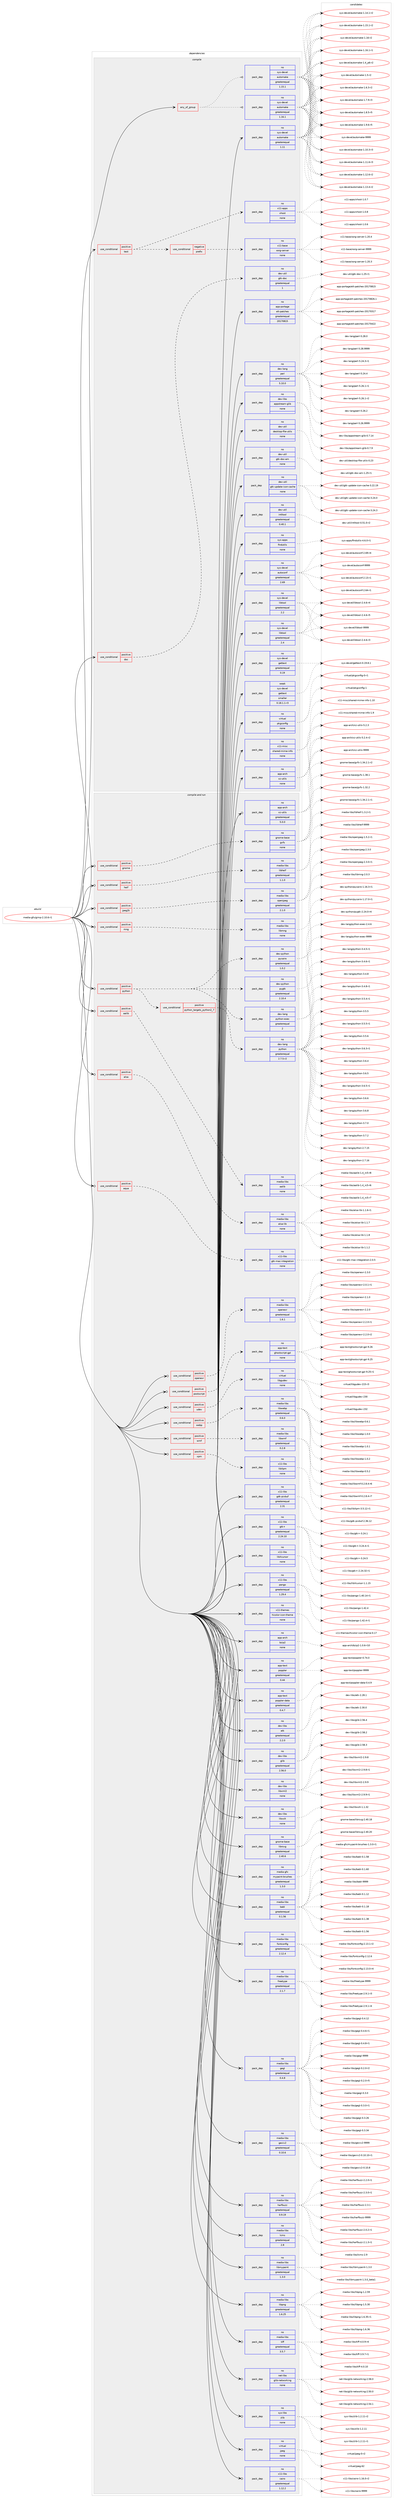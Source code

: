 digraph prolog {

# *************
# Graph options
# *************

newrank=true;
concentrate=true;
compound=true;
graph [rankdir=LR,fontname=Helvetica,fontsize=10,ranksep=1.5];#, ranksep=2.5, nodesep=0.2];
edge  [arrowhead=vee];
node  [fontname=Helvetica,fontsize=10];

# **********
# The ebuild
# **********

subgraph cluster_leftcol {
color=gray;
rank=same;
label=<<i>ebuild</i>>;
id [label="media-gfx/gimp-2.10.6-r1", color=red, width=4, href="../media-gfx/gimp-2.10.6-r1.svg"];
}

# ****************
# The dependencies
# ****************

subgraph cluster_midcol {
color=gray;
label=<<i>dependencies</i>>;
subgraph cluster_compile {
fillcolor="#eeeeee";
style=filled;
label=<<i>compile</i>>;
subgraph any24878 {
dependency1603863 [label=<<TABLE BORDER="0" CELLBORDER="1" CELLSPACING="0" CELLPADDING="4"><TR><TD CELLPADDING="10">any_of_group</TD></TR></TABLE>>, shape=none, color=red];subgraph pack1145740 {
dependency1603864 [label=<<TABLE BORDER="0" CELLBORDER="1" CELLSPACING="0" CELLPADDING="4" WIDTH="220"><TR><TD ROWSPAN="6" CELLPADDING="30">pack_dep</TD></TR><TR><TD WIDTH="110">no</TD></TR><TR><TD>sys-devel</TD></TR><TR><TD>automake</TD></TR><TR><TD>greaterequal</TD></TR><TR><TD>1.16.1</TD></TR></TABLE>>, shape=none, color=blue];
}
dependency1603863:e -> dependency1603864:w [weight=20,style="dotted",arrowhead="oinv"];
subgraph pack1145741 {
dependency1603865 [label=<<TABLE BORDER="0" CELLBORDER="1" CELLSPACING="0" CELLPADDING="4" WIDTH="220"><TR><TD ROWSPAN="6" CELLPADDING="30">pack_dep</TD></TR><TR><TD WIDTH="110">no</TD></TR><TR><TD>sys-devel</TD></TR><TR><TD>automake</TD></TR><TR><TD>greaterequal</TD></TR><TR><TD>1.15.1</TD></TR></TABLE>>, shape=none, color=blue];
}
dependency1603863:e -> dependency1603865:w [weight=20,style="dotted",arrowhead="oinv"];
}
id:e -> dependency1603863:w [weight=20,style="solid",arrowhead="vee"];
subgraph cond432560 {
dependency1603866 [label=<<TABLE BORDER="0" CELLBORDER="1" CELLSPACING="0" CELLPADDING="4"><TR><TD ROWSPAN="3" CELLPADDING="10">use_conditional</TD></TR><TR><TD>positive</TD></TR><TR><TD>doc</TD></TR></TABLE>>, shape=none, color=red];
subgraph pack1145742 {
dependency1603867 [label=<<TABLE BORDER="0" CELLBORDER="1" CELLSPACING="0" CELLPADDING="4" WIDTH="220"><TR><TD ROWSPAN="6" CELLPADDING="30">pack_dep</TD></TR><TR><TD WIDTH="110">no</TD></TR><TR><TD>dev-util</TD></TR><TR><TD>gtk-doc</TD></TR><TR><TD>greaterequal</TD></TR><TR><TD>1</TD></TR></TABLE>>, shape=none, color=blue];
}
dependency1603866:e -> dependency1603867:w [weight=20,style="dashed",arrowhead="vee"];
}
id:e -> dependency1603866:w [weight=20,style="solid",arrowhead="vee"];
subgraph cond432561 {
dependency1603868 [label=<<TABLE BORDER="0" CELLBORDER="1" CELLSPACING="0" CELLPADDING="4"><TR><TD ROWSPAN="3" CELLPADDING="10">use_conditional</TD></TR><TR><TD>positive</TD></TR><TR><TD>test</TD></TR></TABLE>>, shape=none, color=red];
subgraph cond432562 {
dependency1603869 [label=<<TABLE BORDER="0" CELLBORDER="1" CELLSPACING="0" CELLPADDING="4"><TR><TD ROWSPAN="3" CELLPADDING="10">use_conditional</TD></TR><TR><TD>negative</TD></TR><TR><TD>prefix</TD></TR></TABLE>>, shape=none, color=red];
subgraph pack1145743 {
dependency1603870 [label=<<TABLE BORDER="0" CELLBORDER="1" CELLSPACING="0" CELLPADDING="4" WIDTH="220"><TR><TD ROWSPAN="6" CELLPADDING="30">pack_dep</TD></TR><TR><TD WIDTH="110">no</TD></TR><TR><TD>x11-base</TD></TR><TR><TD>xorg-server</TD></TR><TR><TD>none</TD></TR><TR><TD></TD></TR></TABLE>>, shape=none, color=blue];
}
dependency1603869:e -> dependency1603870:w [weight=20,style="dashed",arrowhead="vee"];
}
dependency1603868:e -> dependency1603869:w [weight=20,style="dashed",arrowhead="vee"];
subgraph pack1145744 {
dependency1603871 [label=<<TABLE BORDER="0" CELLBORDER="1" CELLSPACING="0" CELLPADDING="4" WIDTH="220"><TR><TD ROWSPAN="6" CELLPADDING="30">pack_dep</TD></TR><TR><TD WIDTH="110">no</TD></TR><TR><TD>x11-apps</TD></TR><TR><TD>xhost</TD></TR><TR><TD>none</TD></TR><TR><TD></TD></TR></TABLE>>, shape=none, color=blue];
}
dependency1603868:e -> dependency1603871:w [weight=20,style="dashed",arrowhead="vee"];
}
id:e -> dependency1603868:w [weight=20,style="solid",arrowhead="vee"];
subgraph pack1145745 {
dependency1603872 [label=<<TABLE BORDER="0" CELLBORDER="1" CELLSPACING="0" CELLPADDING="4" WIDTH="220"><TR><TD ROWSPAN="6" CELLPADDING="30">pack_dep</TD></TR><TR><TD WIDTH="110">no</TD></TR><TR><TD>app-arch</TD></TR><TR><TD>xz-utils</TD></TR><TR><TD>none</TD></TR><TR><TD></TD></TR></TABLE>>, shape=none, color=blue];
}
id:e -> dependency1603872:w [weight=20,style="solid",arrowhead="vee"];
subgraph pack1145746 {
dependency1603873 [label=<<TABLE BORDER="0" CELLBORDER="1" CELLSPACING="0" CELLPADDING="4" WIDTH="220"><TR><TD ROWSPAN="6" CELLPADDING="30">pack_dep</TD></TR><TR><TD WIDTH="110">no</TD></TR><TR><TD>app-portage</TD></TR><TR><TD>elt-patches</TD></TR><TR><TD>greaterequal</TD></TR><TR><TD>20170815</TD></TR></TABLE>>, shape=none, color=blue];
}
id:e -> dependency1603873:w [weight=20,style="solid",arrowhead="vee"];
subgraph pack1145747 {
dependency1603874 [label=<<TABLE BORDER="0" CELLBORDER="1" CELLSPACING="0" CELLPADDING="4" WIDTH="220"><TR><TD ROWSPAN="6" CELLPADDING="30">pack_dep</TD></TR><TR><TD WIDTH="110">no</TD></TR><TR><TD>dev-lang</TD></TR><TR><TD>perl</TD></TR><TR><TD>greaterequal</TD></TR><TR><TD>5.10.0</TD></TR></TABLE>>, shape=none, color=blue];
}
id:e -> dependency1603874:w [weight=20,style="solid",arrowhead="vee"];
subgraph pack1145748 {
dependency1603875 [label=<<TABLE BORDER="0" CELLBORDER="1" CELLSPACING="0" CELLPADDING="4" WIDTH="220"><TR><TD ROWSPAN="6" CELLPADDING="30">pack_dep</TD></TR><TR><TD WIDTH="110">no</TD></TR><TR><TD>dev-libs</TD></TR><TR><TD>appstream-glib</TD></TR><TR><TD>none</TD></TR><TR><TD></TD></TR></TABLE>>, shape=none, color=blue];
}
id:e -> dependency1603875:w [weight=20,style="solid",arrowhead="vee"];
subgraph pack1145749 {
dependency1603876 [label=<<TABLE BORDER="0" CELLBORDER="1" CELLSPACING="0" CELLPADDING="4" WIDTH="220"><TR><TD ROWSPAN="6" CELLPADDING="30">pack_dep</TD></TR><TR><TD WIDTH="110">no</TD></TR><TR><TD>dev-util</TD></TR><TR><TD>desktop-file-utils</TD></TR><TR><TD>none</TD></TR><TR><TD></TD></TR></TABLE>>, shape=none, color=blue];
}
id:e -> dependency1603876:w [weight=20,style="solid",arrowhead="vee"];
subgraph pack1145750 {
dependency1603877 [label=<<TABLE BORDER="0" CELLBORDER="1" CELLSPACING="0" CELLPADDING="4" WIDTH="220"><TR><TD ROWSPAN="6" CELLPADDING="30">pack_dep</TD></TR><TR><TD WIDTH="110">no</TD></TR><TR><TD>dev-util</TD></TR><TR><TD>gtk-doc-am</TD></TR><TR><TD>none</TD></TR><TR><TD></TD></TR></TABLE>>, shape=none, color=blue];
}
id:e -> dependency1603877:w [weight=20,style="solid",arrowhead="vee"];
subgraph pack1145751 {
dependency1603878 [label=<<TABLE BORDER="0" CELLBORDER="1" CELLSPACING="0" CELLPADDING="4" WIDTH="220"><TR><TD ROWSPAN="6" CELLPADDING="30">pack_dep</TD></TR><TR><TD WIDTH="110">no</TD></TR><TR><TD>dev-util</TD></TR><TR><TD>gtk-update-icon-cache</TD></TR><TR><TD>none</TD></TR><TR><TD></TD></TR></TABLE>>, shape=none, color=blue];
}
id:e -> dependency1603878:w [weight=20,style="solid",arrowhead="vee"];
subgraph pack1145752 {
dependency1603879 [label=<<TABLE BORDER="0" CELLBORDER="1" CELLSPACING="0" CELLPADDING="4" WIDTH="220"><TR><TD ROWSPAN="6" CELLPADDING="30">pack_dep</TD></TR><TR><TD WIDTH="110">no</TD></TR><TR><TD>dev-util</TD></TR><TR><TD>intltool</TD></TR><TR><TD>greaterequal</TD></TR><TR><TD>0.40.1</TD></TR></TABLE>>, shape=none, color=blue];
}
id:e -> dependency1603879:w [weight=20,style="solid",arrowhead="vee"];
subgraph pack1145753 {
dependency1603880 [label=<<TABLE BORDER="0" CELLBORDER="1" CELLSPACING="0" CELLPADDING="4" WIDTH="220"><TR><TD ROWSPAN="6" CELLPADDING="30">pack_dep</TD></TR><TR><TD WIDTH="110">no</TD></TR><TR><TD>sys-apps</TD></TR><TR><TD>findutils</TD></TR><TR><TD>none</TD></TR><TR><TD></TD></TR></TABLE>>, shape=none, color=blue];
}
id:e -> dependency1603880:w [weight=20,style="solid",arrowhead="vee"];
subgraph pack1145754 {
dependency1603881 [label=<<TABLE BORDER="0" CELLBORDER="1" CELLSPACING="0" CELLPADDING="4" WIDTH="220"><TR><TD ROWSPAN="6" CELLPADDING="30">pack_dep</TD></TR><TR><TD WIDTH="110">no</TD></TR><TR><TD>sys-devel</TD></TR><TR><TD>autoconf</TD></TR><TR><TD>greaterequal</TD></TR><TR><TD>2.69</TD></TR></TABLE>>, shape=none, color=blue];
}
id:e -> dependency1603881:w [weight=20,style="solid",arrowhead="vee"];
subgraph pack1145755 {
dependency1603882 [label=<<TABLE BORDER="0" CELLBORDER="1" CELLSPACING="0" CELLPADDING="4" WIDTH="220"><TR><TD ROWSPAN="6" CELLPADDING="30">pack_dep</TD></TR><TR><TD WIDTH="110">no</TD></TR><TR><TD>sys-devel</TD></TR><TR><TD>automake</TD></TR><TR><TD>greaterequal</TD></TR><TR><TD>1.11</TD></TR></TABLE>>, shape=none, color=blue];
}
id:e -> dependency1603882:w [weight=20,style="solid",arrowhead="vee"];
subgraph pack1145756 {
dependency1603883 [label=<<TABLE BORDER="0" CELLBORDER="1" CELLSPACING="0" CELLPADDING="4" WIDTH="220"><TR><TD ROWSPAN="6" CELLPADDING="30">pack_dep</TD></TR><TR><TD WIDTH="110">no</TD></TR><TR><TD>sys-devel</TD></TR><TR><TD>gettext</TD></TR><TR><TD>greaterequal</TD></TR><TR><TD>0.19</TD></TR></TABLE>>, shape=none, color=blue];
}
id:e -> dependency1603883:w [weight=20,style="solid",arrowhead="vee"];
subgraph pack1145757 {
dependency1603884 [label=<<TABLE BORDER="0" CELLBORDER="1" CELLSPACING="0" CELLPADDING="4" WIDTH="220"><TR><TD ROWSPAN="6" CELLPADDING="30">pack_dep</TD></TR><TR><TD WIDTH="110">no</TD></TR><TR><TD>sys-devel</TD></TR><TR><TD>libtool</TD></TR><TR><TD>greaterequal</TD></TR><TR><TD>2.2</TD></TR></TABLE>>, shape=none, color=blue];
}
id:e -> dependency1603884:w [weight=20,style="solid",arrowhead="vee"];
subgraph pack1145758 {
dependency1603885 [label=<<TABLE BORDER="0" CELLBORDER="1" CELLSPACING="0" CELLPADDING="4" WIDTH="220"><TR><TD ROWSPAN="6" CELLPADDING="30">pack_dep</TD></TR><TR><TD WIDTH="110">no</TD></TR><TR><TD>sys-devel</TD></TR><TR><TD>libtool</TD></TR><TR><TD>greaterequal</TD></TR><TR><TD>2.4</TD></TR></TABLE>>, shape=none, color=blue];
}
id:e -> dependency1603885:w [weight=20,style="solid",arrowhead="vee"];
subgraph pack1145759 {
dependency1603886 [label=<<TABLE BORDER="0" CELLBORDER="1" CELLSPACING="0" CELLPADDING="4" WIDTH="220"><TR><TD ROWSPAN="6" CELLPADDING="30">pack_dep</TD></TR><TR><TD WIDTH="110">no</TD></TR><TR><TD>virtual</TD></TR><TR><TD>pkgconfig</TD></TR><TR><TD>none</TD></TR><TR><TD></TD></TR></TABLE>>, shape=none, color=blue];
}
id:e -> dependency1603886:w [weight=20,style="solid",arrowhead="vee"];
subgraph pack1145760 {
dependency1603887 [label=<<TABLE BORDER="0" CELLBORDER="1" CELLSPACING="0" CELLPADDING="4" WIDTH="220"><TR><TD ROWSPAN="6" CELLPADDING="30">pack_dep</TD></TR><TR><TD WIDTH="110">no</TD></TR><TR><TD>x11-misc</TD></TR><TR><TD>shared-mime-info</TD></TR><TR><TD>none</TD></TR><TR><TD></TD></TR></TABLE>>, shape=none, color=blue];
}
id:e -> dependency1603887:w [weight=20,style="solid",arrowhead="vee"];
subgraph pack1145761 {
dependency1603888 [label=<<TABLE BORDER="0" CELLBORDER="1" CELLSPACING="0" CELLPADDING="4" WIDTH="220"><TR><TD ROWSPAN="6" CELLPADDING="30">pack_dep</TD></TR><TR><TD WIDTH="110">weak</TD></TR><TR><TD>sys-devel</TD></TR><TR><TD>gettext</TD></TR><TR><TD>smaller</TD></TR><TR><TD>0.18.1.1-r3</TD></TR></TABLE>>, shape=none, color=blue];
}
id:e -> dependency1603888:w [weight=20,style="solid",arrowhead="vee"];
}
subgraph cluster_compileandrun {
fillcolor="#eeeeee";
style=filled;
label=<<i>compile and run</i>>;
subgraph cond432563 {
dependency1603889 [label=<<TABLE BORDER="0" CELLBORDER="1" CELLSPACING="0" CELLPADDING="4"><TR><TD ROWSPAN="3" CELLPADDING="10">use_conditional</TD></TR><TR><TD>positive</TD></TR><TR><TD>aalib</TD></TR></TABLE>>, shape=none, color=red];
subgraph pack1145762 {
dependency1603890 [label=<<TABLE BORDER="0" CELLBORDER="1" CELLSPACING="0" CELLPADDING="4" WIDTH="220"><TR><TD ROWSPAN="6" CELLPADDING="30">pack_dep</TD></TR><TR><TD WIDTH="110">no</TD></TR><TR><TD>media-libs</TD></TR><TR><TD>aalib</TD></TR><TR><TD>none</TD></TR><TR><TD></TD></TR></TABLE>>, shape=none, color=blue];
}
dependency1603889:e -> dependency1603890:w [weight=20,style="dashed",arrowhead="vee"];
}
id:e -> dependency1603889:w [weight=20,style="solid",arrowhead="odotvee"];
subgraph cond432564 {
dependency1603891 [label=<<TABLE BORDER="0" CELLBORDER="1" CELLSPACING="0" CELLPADDING="4"><TR><TD ROWSPAN="3" CELLPADDING="10">use_conditional</TD></TR><TR><TD>positive</TD></TR><TR><TD>alsa</TD></TR></TABLE>>, shape=none, color=red];
subgraph pack1145763 {
dependency1603892 [label=<<TABLE BORDER="0" CELLBORDER="1" CELLSPACING="0" CELLPADDING="4" WIDTH="220"><TR><TD ROWSPAN="6" CELLPADDING="30">pack_dep</TD></TR><TR><TD WIDTH="110">no</TD></TR><TR><TD>media-libs</TD></TR><TR><TD>alsa-lib</TD></TR><TR><TD>none</TD></TR><TR><TD></TD></TR></TABLE>>, shape=none, color=blue];
}
dependency1603891:e -> dependency1603892:w [weight=20,style="dashed",arrowhead="vee"];
}
id:e -> dependency1603891:w [weight=20,style="solid",arrowhead="odotvee"];
subgraph cond432565 {
dependency1603893 [label=<<TABLE BORDER="0" CELLBORDER="1" CELLSPACING="0" CELLPADDING="4"><TR><TD ROWSPAN="3" CELLPADDING="10">use_conditional</TD></TR><TR><TD>positive</TD></TR><TR><TD>aqua</TD></TR></TABLE>>, shape=none, color=red];
subgraph pack1145764 {
dependency1603894 [label=<<TABLE BORDER="0" CELLBORDER="1" CELLSPACING="0" CELLPADDING="4" WIDTH="220"><TR><TD ROWSPAN="6" CELLPADDING="30">pack_dep</TD></TR><TR><TD WIDTH="110">no</TD></TR><TR><TD>x11-libs</TD></TR><TR><TD>gtk-mac-integration</TD></TR><TR><TD>none</TD></TR><TR><TD></TD></TR></TABLE>>, shape=none, color=blue];
}
dependency1603893:e -> dependency1603894:w [weight=20,style="dashed",arrowhead="vee"];
}
id:e -> dependency1603893:w [weight=20,style="solid",arrowhead="odotvee"];
subgraph cond432566 {
dependency1603895 [label=<<TABLE BORDER="0" CELLBORDER="1" CELLSPACING="0" CELLPADDING="4"><TR><TD ROWSPAN="3" CELLPADDING="10">use_conditional</TD></TR><TR><TD>positive</TD></TR><TR><TD>gnome</TD></TR></TABLE>>, shape=none, color=red];
subgraph pack1145765 {
dependency1603896 [label=<<TABLE BORDER="0" CELLBORDER="1" CELLSPACING="0" CELLPADDING="4" WIDTH="220"><TR><TD ROWSPAN="6" CELLPADDING="30">pack_dep</TD></TR><TR><TD WIDTH="110">no</TD></TR><TR><TD>gnome-base</TD></TR><TR><TD>gvfs</TD></TR><TR><TD>none</TD></TR><TR><TD></TD></TR></TABLE>>, shape=none, color=blue];
}
dependency1603895:e -> dependency1603896:w [weight=20,style="dashed",arrowhead="vee"];
}
id:e -> dependency1603895:w [weight=20,style="solid",arrowhead="odotvee"];
subgraph cond432567 {
dependency1603897 [label=<<TABLE BORDER="0" CELLBORDER="1" CELLSPACING="0" CELLPADDING="4"><TR><TD ROWSPAN="3" CELLPADDING="10">use_conditional</TD></TR><TR><TD>positive</TD></TR><TR><TD>heif</TD></TR></TABLE>>, shape=none, color=red];
subgraph pack1145766 {
dependency1603898 [label=<<TABLE BORDER="0" CELLBORDER="1" CELLSPACING="0" CELLPADDING="4" WIDTH="220"><TR><TD ROWSPAN="6" CELLPADDING="30">pack_dep</TD></TR><TR><TD WIDTH="110">no</TD></TR><TR><TD>media-libs</TD></TR><TR><TD>libheif</TD></TR><TR><TD>greaterequal</TD></TR><TR><TD>1.1.0</TD></TR></TABLE>>, shape=none, color=blue];
}
dependency1603897:e -> dependency1603898:w [weight=20,style="dashed",arrowhead="vee"];
}
id:e -> dependency1603897:w [weight=20,style="solid",arrowhead="odotvee"];
subgraph cond432568 {
dependency1603899 [label=<<TABLE BORDER="0" CELLBORDER="1" CELLSPACING="0" CELLPADDING="4"><TR><TD ROWSPAN="3" CELLPADDING="10">use_conditional</TD></TR><TR><TD>positive</TD></TR><TR><TD>jpeg2k</TD></TR></TABLE>>, shape=none, color=red];
subgraph pack1145767 {
dependency1603900 [label=<<TABLE BORDER="0" CELLBORDER="1" CELLSPACING="0" CELLPADDING="4" WIDTH="220"><TR><TD ROWSPAN="6" CELLPADDING="30">pack_dep</TD></TR><TR><TD WIDTH="110">no</TD></TR><TR><TD>media-libs</TD></TR><TR><TD>openjpeg</TD></TR><TR><TD>greaterequal</TD></TR><TR><TD>2.1.0</TD></TR></TABLE>>, shape=none, color=blue];
}
dependency1603899:e -> dependency1603900:w [weight=20,style="dashed",arrowhead="vee"];
}
id:e -> dependency1603899:w [weight=20,style="solid",arrowhead="odotvee"];
subgraph cond432569 {
dependency1603901 [label=<<TABLE BORDER="0" CELLBORDER="1" CELLSPACING="0" CELLPADDING="4"><TR><TD ROWSPAN="3" CELLPADDING="10">use_conditional</TD></TR><TR><TD>positive</TD></TR><TR><TD>mng</TD></TR></TABLE>>, shape=none, color=red];
subgraph pack1145768 {
dependency1603902 [label=<<TABLE BORDER="0" CELLBORDER="1" CELLSPACING="0" CELLPADDING="4" WIDTH="220"><TR><TD ROWSPAN="6" CELLPADDING="30">pack_dep</TD></TR><TR><TD WIDTH="110">no</TD></TR><TR><TD>media-libs</TD></TR><TR><TD>libmng</TD></TR><TR><TD>none</TD></TR><TR><TD></TD></TR></TABLE>>, shape=none, color=blue];
}
dependency1603901:e -> dependency1603902:w [weight=20,style="dashed",arrowhead="vee"];
}
id:e -> dependency1603901:w [weight=20,style="solid",arrowhead="odotvee"];
subgraph cond432570 {
dependency1603903 [label=<<TABLE BORDER="0" CELLBORDER="1" CELLSPACING="0" CELLPADDING="4"><TR><TD ROWSPAN="3" CELLPADDING="10">use_conditional</TD></TR><TR><TD>positive</TD></TR><TR><TD>openexr</TD></TR></TABLE>>, shape=none, color=red];
subgraph pack1145769 {
dependency1603904 [label=<<TABLE BORDER="0" CELLBORDER="1" CELLSPACING="0" CELLPADDING="4" WIDTH="220"><TR><TD ROWSPAN="6" CELLPADDING="30">pack_dep</TD></TR><TR><TD WIDTH="110">no</TD></TR><TR><TD>media-libs</TD></TR><TR><TD>openexr</TD></TR><TR><TD>greaterequal</TD></TR><TR><TD>1.6.1</TD></TR></TABLE>>, shape=none, color=blue];
}
dependency1603903:e -> dependency1603904:w [weight=20,style="dashed",arrowhead="vee"];
}
id:e -> dependency1603903:w [weight=20,style="solid",arrowhead="odotvee"];
subgraph cond432571 {
dependency1603905 [label=<<TABLE BORDER="0" CELLBORDER="1" CELLSPACING="0" CELLPADDING="4"><TR><TD ROWSPAN="3" CELLPADDING="10">use_conditional</TD></TR><TR><TD>positive</TD></TR><TR><TD>postscript</TD></TR></TABLE>>, shape=none, color=red];
subgraph pack1145770 {
dependency1603906 [label=<<TABLE BORDER="0" CELLBORDER="1" CELLSPACING="0" CELLPADDING="4" WIDTH="220"><TR><TD ROWSPAN="6" CELLPADDING="30">pack_dep</TD></TR><TR><TD WIDTH="110">no</TD></TR><TR><TD>app-text</TD></TR><TR><TD>ghostscript-gpl</TD></TR><TR><TD>none</TD></TR><TR><TD></TD></TR></TABLE>>, shape=none, color=blue];
}
dependency1603905:e -> dependency1603906:w [weight=20,style="dashed",arrowhead="vee"];
}
id:e -> dependency1603905:w [weight=20,style="solid",arrowhead="odotvee"];
subgraph cond432572 {
dependency1603907 [label=<<TABLE BORDER="0" CELLBORDER="1" CELLSPACING="0" CELLPADDING="4"><TR><TD ROWSPAN="3" CELLPADDING="10">use_conditional</TD></TR><TR><TD>positive</TD></TR><TR><TD>python</TD></TR></TABLE>>, shape=none, color=red];
subgraph cond432573 {
dependency1603908 [label=<<TABLE BORDER="0" CELLBORDER="1" CELLSPACING="0" CELLPADDING="4"><TR><TD ROWSPAN="3" CELLPADDING="10">use_conditional</TD></TR><TR><TD>positive</TD></TR><TR><TD>python_targets_python2_7</TD></TR></TABLE>>, shape=none, color=red];
subgraph pack1145771 {
dependency1603909 [label=<<TABLE BORDER="0" CELLBORDER="1" CELLSPACING="0" CELLPADDING="4" WIDTH="220"><TR><TD ROWSPAN="6" CELLPADDING="30">pack_dep</TD></TR><TR><TD WIDTH="110">no</TD></TR><TR><TD>dev-lang</TD></TR><TR><TD>python</TD></TR><TR><TD>greaterequal</TD></TR><TR><TD>2.7.5-r2</TD></TR></TABLE>>, shape=none, color=blue];
}
dependency1603908:e -> dependency1603909:w [weight=20,style="dashed",arrowhead="vee"];
}
dependency1603907:e -> dependency1603908:w [weight=20,style="dashed",arrowhead="vee"];
subgraph pack1145772 {
dependency1603910 [label=<<TABLE BORDER="0" CELLBORDER="1" CELLSPACING="0" CELLPADDING="4" WIDTH="220"><TR><TD ROWSPAN="6" CELLPADDING="30">pack_dep</TD></TR><TR><TD WIDTH="110">no</TD></TR><TR><TD>dev-lang</TD></TR><TR><TD>python-exec</TD></TR><TR><TD>greaterequal</TD></TR><TR><TD>2</TD></TR></TABLE>>, shape=none, color=blue];
}
dependency1603907:e -> dependency1603910:w [weight=20,style="dashed",arrowhead="vee"];
subgraph pack1145773 {
dependency1603911 [label=<<TABLE BORDER="0" CELLBORDER="1" CELLSPACING="0" CELLPADDING="4" WIDTH="220"><TR><TD ROWSPAN="6" CELLPADDING="30">pack_dep</TD></TR><TR><TD WIDTH="110">no</TD></TR><TR><TD>dev-python</TD></TR><TR><TD>pygtk</TD></TR><TR><TD>greaterequal</TD></TR><TR><TD>2.10.4</TD></TR></TABLE>>, shape=none, color=blue];
}
dependency1603907:e -> dependency1603911:w [weight=20,style="dashed",arrowhead="vee"];
subgraph pack1145774 {
dependency1603912 [label=<<TABLE BORDER="0" CELLBORDER="1" CELLSPACING="0" CELLPADDING="4" WIDTH="220"><TR><TD ROWSPAN="6" CELLPADDING="30">pack_dep</TD></TR><TR><TD WIDTH="110">no</TD></TR><TR><TD>dev-python</TD></TR><TR><TD>pycairo</TD></TR><TR><TD>greaterequal</TD></TR><TR><TD>1.0.2</TD></TR></TABLE>>, shape=none, color=blue];
}
dependency1603907:e -> dependency1603912:w [weight=20,style="dashed",arrowhead="vee"];
}
id:e -> dependency1603907:w [weight=20,style="solid",arrowhead="odotvee"];
subgraph cond432574 {
dependency1603913 [label=<<TABLE BORDER="0" CELLBORDER="1" CELLSPACING="0" CELLPADDING="4"><TR><TD ROWSPAN="3" CELLPADDING="10">use_conditional</TD></TR><TR><TD>positive</TD></TR><TR><TD>udev</TD></TR></TABLE>>, shape=none, color=red];
subgraph pack1145775 {
dependency1603914 [label=<<TABLE BORDER="0" CELLBORDER="1" CELLSPACING="0" CELLPADDING="4" WIDTH="220"><TR><TD ROWSPAN="6" CELLPADDING="30">pack_dep</TD></TR><TR><TD WIDTH="110">no</TD></TR><TR><TD>virtual</TD></TR><TR><TD>libgudev</TD></TR><TR><TD>none</TD></TR><TR><TD></TD></TR></TABLE>>, shape=none, color=blue];
}
dependency1603913:e -> dependency1603914:w [weight=20,style="dashed",arrowhead="vee"];
}
id:e -> dependency1603913:w [weight=20,style="solid",arrowhead="odotvee"];
subgraph cond432575 {
dependency1603915 [label=<<TABLE BORDER="0" CELLBORDER="1" CELLSPACING="0" CELLPADDING="4"><TR><TD ROWSPAN="3" CELLPADDING="10">use_conditional</TD></TR><TR><TD>positive</TD></TR><TR><TD>webp</TD></TR></TABLE>>, shape=none, color=red];
subgraph pack1145776 {
dependency1603916 [label=<<TABLE BORDER="0" CELLBORDER="1" CELLSPACING="0" CELLPADDING="4" WIDTH="220"><TR><TD ROWSPAN="6" CELLPADDING="30">pack_dep</TD></TR><TR><TD WIDTH="110">no</TD></TR><TR><TD>media-libs</TD></TR><TR><TD>libwebp</TD></TR><TR><TD>greaterequal</TD></TR><TR><TD>0.6.0</TD></TR></TABLE>>, shape=none, color=blue];
}
dependency1603915:e -> dependency1603916:w [weight=20,style="dashed",arrowhead="vee"];
}
id:e -> dependency1603915:w [weight=20,style="solid",arrowhead="odotvee"];
subgraph cond432576 {
dependency1603917 [label=<<TABLE BORDER="0" CELLBORDER="1" CELLSPACING="0" CELLPADDING="4"><TR><TD ROWSPAN="3" CELLPADDING="10">use_conditional</TD></TR><TR><TD>positive</TD></TR><TR><TD>wmf</TD></TR></TABLE>>, shape=none, color=red];
subgraph pack1145777 {
dependency1603918 [label=<<TABLE BORDER="0" CELLBORDER="1" CELLSPACING="0" CELLPADDING="4" WIDTH="220"><TR><TD ROWSPAN="6" CELLPADDING="30">pack_dep</TD></TR><TR><TD WIDTH="110">no</TD></TR><TR><TD>media-libs</TD></TR><TR><TD>libwmf</TD></TR><TR><TD>greaterequal</TD></TR><TR><TD>0.2.8</TD></TR></TABLE>>, shape=none, color=blue];
}
dependency1603917:e -> dependency1603918:w [weight=20,style="dashed",arrowhead="vee"];
}
id:e -> dependency1603917:w [weight=20,style="solid",arrowhead="odotvee"];
subgraph cond432577 {
dependency1603919 [label=<<TABLE BORDER="0" CELLBORDER="1" CELLSPACING="0" CELLPADDING="4"><TR><TD ROWSPAN="3" CELLPADDING="10">use_conditional</TD></TR><TR><TD>positive</TD></TR><TR><TD>xpm</TD></TR></TABLE>>, shape=none, color=red];
subgraph pack1145778 {
dependency1603920 [label=<<TABLE BORDER="0" CELLBORDER="1" CELLSPACING="0" CELLPADDING="4" WIDTH="220"><TR><TD ROWSPAN="6" CELLPADDING="30">pack_dep</TD></TR><TR><TD WIDTH="110">no</TD></TR><TR><TD>x11-libs</TD></TR><TR><TD>libXpm</TD></TR><TR><TD>none</TD></TR><TR><TD></TD></TR></TABLE>>, shape=none, color=blue];
}
dependency1603919:e -> dependency1603920:w [weight=20,style="dashed",arrowhead="vee"];
}
id:e -> dependency1603919:w [weight=20,style="solid",arrowhead="odotvee"];
subgraph pack1145779 {
dependency1603921 [label=<<TABLE BORDER="0" CELLBORDER="1" CELLSPACING="0" CELLPADDING="4" WIDTH="220"><TR><TD ROWSPAN="6" CELLPADDING="30">pack_dep</TD></TR><TR><TD WIDTH="110">no</TD></TR><TR><TD>app-arch</TD></TR><TR><TD>bzip2</TD></TR><TR><TD>none</TD></TR><TR><TD></TD></TR></TABLE>>, shape=none, color=blue];
}
id:e -> dependency1603921:w [weight=20,style="solid",arrowhead="odotvee"];
subgraph pack1145780 {
dependency1603922 [label=<<TABLE BORDER="0" CELLBORDER="1" CELLSPACING="0" CELLPADDING="4" WIDTH="220"><TR><TD ROWSPAN="6" CELLPADDING="30">pack_dep</TD></TR><TR><TD WIDTH="110">no</TD></TR><TR><TD>app-arch</TD></TR><TR><TD>xz-utils</TD></TR><TR><TD>greaterequal</TD></TR><TR><TD>5.0.0</TD></TR></TABLE>>, shape=none, color=blue];
}
id:e -> dependency1603922:w [weight=20,style="solid",arrowhead="odotvee"];
subgraph pack1145781 {
dependency1603923 [label=<<TABLE BORDER="0" CELLBORDER="1" CELLSPACING="0" CELLPADDING="4" WIDTH="220"><TR><TD ROWSPAN="6" CELLPADDING="30">pack_dep</TD></TR><TR><TD WIDTH="110">no</TD></TR><TR><TD>app-text</TD></TR><TR><TD>poppler</TD></TR><TR><TD>greaterequal</TD></TR><TR><TD>0.44</TD></TR></TABLE>>, shape=none, color=blue];
}
id:e -> dependency1603923:w [weight=20,style="solid",arrowhead="odotvee"];
subgraph pack1145782 {
dependency1603924 [label=<<TABLE BORDER="0" CELLBORDER="1" CELLSPACING="0" CELLPADDING="4" WIDTH="220"><TR><TD ROWSPAN="6" CELLPADDING="30">pack_dep</TD></TR><TR><TD WIDTH="110">no</TD></TR><TR><TD>app-text</TD></TR><TR><TD>poppler-data</TD></TR><TR><TD>greaterequal</TD></TR><TR><TD>0.4.7</TD></TR></TABLE>>, shape=none, color=blue];
}
id:e -> dependency1603924:w [weight=20,style="solid",arrowhead="odotvee"];
subgraph pack1145783 {
dependency1603925 [label=<<TABLE BORDER="0" CELLBORDER="1" CELLSPACING="0" CELLPADDING="4" WIDTH="220"><TR><TD ROWSPAN="6" CELLPADDING="30">pack_dep</TD></TR><TR><TD WIDTH="110">no</TD></TR><TR><TD>dev-libs</TD></TR><TR><TD>atk</TD></TR><TR><TD>greaterequal</TD></TR><TR><TD>2.2.0</TD></TR></TABLE>>, shape=none, color=blue];
}
id:e -> dependency1603925:w [weight=20,style="solid",arrowhead="odotvee"];
subgraph pack1145784 {
dependency1603926 [label=<<TABLE BORDER="0" CELLBORDER="1" CELLSPACING="0" CELLPADDING="4" WIDTH="220"><TR><TD ROWSPAN="6" CELLPADDING="30">pack_dep</TD></TR><TR><TD WIDTH="110">no</TD></TR><TR><TD>dev-libs</TD></TR><TR><TD>glib</TD></TR><TR><TD>greaterequal</TD></TR><TR><TD>2.56.0</TD></TR></TABLE>>, shape=none, color=blue];
}
id:e -> dependency1603926:w [weight=20,style="solid",arrowhead="odotvee"];
subgraph pack1145785 {
dependency1603927 [label=<<TABLE BORDER="0" CELLBORDER="1" CELLSPACING="0" CELLPADDING="4" WIDTH="220"><TR><TD ROWSPAN="6" CELLPADDING="30">pack_dep</TD></TR><TR><TD WIDTH="110">no</TD></TR><TR><TD>dev-libs</TD></TR><TR><TD>libxml2</TD></TR><TR><TD>none</TD></TR><TR><TD></TD></TR></TABLE>>, shape=none, color=blue];
}
id:e -> dependency1603927:w [weight=20,style="solid",arrowhead="odotvee"];
subgraph pack1145786 {
dependency1603928 [label=<<TABLE BORDER="0" CELLBORDER="1" CELLSPACING="0" CELLPADDING="4" WIDTH="220"><TR><TD ROWSPAN="6" CELLPADDING="30">pack_dep</TD></TR><TR><TD WIDTH="110">no</TD></TR><TR><TD>dev-libs</TD></TR><TR><TD>libxslt</TD></TR><TR><TD>none</TD></TR><TR><TD></TD></TR></TABLE>>, shape=none, color=blue];
}
id:e -> dependency1603928:w [weight=20,style="solid",arrowhead="odotvee"];
subgraph pack1145787 {
dependency1603929 [label=<<TABLE BORDER="0" CELLBORDER="1" CELLSPACING="0" CELLPADDING="4" WIDTH="220"><TR><TD ROWSPAN="6" CELLPADDING="30">pack_dep</TD></TR><TR><TD WIDTH="110">no</TD></TR><TR><TD>gnome-base</TD></TR><TR><TD>librsvg</TD></TR><TR><TD>greaterequal</TD></TR><TR><TD>2.40.6</TD></TR></TABLE>>, shape=none, color=blue];
}
id:e -> dependency1603929:w [weight=20,style="solid",arrowhead="odotvee"];
subgraph pack1145788 {
dependency1603930 [label=<<TABLE BORDER="0" CELLBORDER="1" CELLSPACING="0" CELLPADDING="4" WIDTH="220"><TR><TD ROWSPAN="6" CELLPADDING="30">pack_dep</TD></TR><TR><TD WIDTH="110">no</TD></TR><TR><TD>media-gfx</TD></TR><TR><TD>mypaint-brushes</TD></TR><TR><TD>greaterequal</TD></TR><TR><TD>1.3.0</TD></TR></TABLE>>, shape=none, color=blue];
}
id:e -> dependency1603930:w [weight=20,style="solid",arrowhead="odotvee"];
subgraph pack1145789 {
dependency1603931 [label=<<TABLE BORDER="0" CELLBORDER="1" CELLSPACING="0" CELLPADDING="4" WIDTH="220"><TR><TD ROWSPAN="6" CELLPADDING="30">pack_dep</TD></TR><TR><TD WIDTH="110">no</TD></TR><TR><TD>media-libs</TD></TR><TR><TD>babl</TD></TR><TR><TD>greaterequal</TD></TR><TR><TD>0.1.56</TD></TR></TABLE>>, shape=none, color=blue];
}
id:e -> dependency1603931:w [weight=20,style="solid",arrowhead="odotvee"];
subgraph pack1145790 {
dependency1603932 [label=<<TABLE BORDER="0" CELLBORDER="1" CELLSPACING="0" CELLPADDING="4" WIDTH="220"><TR><TD ROWSPAN="6" CELLPADDING="30">pack_dep</TD></TR><TR><TD WIDTH="110">no</TD></TR><TR><TD>media-libs</TD></TR><TR><TD>fontconfig</TD></TR><TR><TD>greaterequal</TD></TR><TR><TD>2.12.4</TD></TR></TABLE>>, shape=none, color=blue];
}
id:e -> dependency1603932:w [weight=20,style="solid",arrowhead="odotvee"];
subgraph pack1145791 {
dependency1603933 [label=<<TABLE BORDER="0" CELLBORDER="1" CELLSPACING="0" CELLPADDING="4" WIDTH="220"><TR><TD ROWSPAN="6" CELLPADDING="30">pack_dep</TD></TR><TR><TD WIDTH="110">no</TD></TR><TR><TD>media-libs</TD></TR><TR><TD>freetype</TD></TR><TR><TD>greaterequal</TD></TR><TR><TD>2.1.7</TD></TR></TABLE>>, shape=none, color=blue];
}
id:e -> dependency1603933:w [weight=20,style="solid",arrowhead="odotvee"];
subgraph pack1145792 {
dependency1603934 [label=<<TABLE BORDER="0" CELLBORDER="1" CELLSPACING="0" CELLPADDING="4" WIDTH="220"><TR><TD ROWSPAN="6" CELLPADDING="30">pack_dep</TD></TR><TR><TD WIDTH="110">no</TD></TR><TR><TD>media-libs</TD></TR><TR><TD>gegl</TD></TR><TR><TD>greaterequal</TD></TR><TR><TD>0.4.8</TD></TR></TABLE>>, shape=none, color=blue];
}
id:e -> dependency1603934:w [weight=20,style="solid",arrowhead="odotvee"];
subgraph pack1145793 {
dependency1603935 [label=<<TABLE BORDER="0" CELLBORDER="1" CELLSPACING="0" CELLPADDING="4" WIDTH="220"><TR><TD ROWSPAN="6" CELLPADDING="30">pack_dep</TD></TR><TR><TD WIDTH="110">no</TD></TR><TR><TD>media-libs</TD></TR><TR><TD>gexiv2</TD></TR><TR><TD>greaterequal</TD></TR><TR><TD>0.10.6</TD></TR></TABLE>>, shape=none, color=blue];
}
id:e -> dependency1603935:w [weight=20,style="solid",arrowhead="odotvee"];
subgraph pack1145794 {
dependency1603936 [label=<<TABLE BORDER="0" CELLBORDER="1" CELLSPACING="0" CELLPADDING="4" WIDTH="220"><TR><TD ROWSPAN="6" CELLPADDING="30">pack_dep</TD></TR><TR><TD WIDTH="110">no</TD></TR><TR><TD>media-libs</TD></TR><TR><TD>harfbuzz</TD></TR><TR><TD>greaterequal</TD></TR><TR><TD>0.9.19</TD></TR></TABLE>>, shape=none, color=blue];
}
id:e -> dependency1603936:w [weight=20,style="solid",arrowhead="odotvee"];
subgraph pack1145795 {
dependency1603937 [label=<<TABLE BORDER="0" CELLBORDER="1" CELLSPACING="0" CELLPADDING="4" WIDTH="220"><TR><TD ROWSPAN="6" CELLPADDING="30">pack_dep</TD></TR><TR><TD WIDTH="110">no</TD></TR><TR><TD>media-libs</TD></TR><TR><TD>lcms</TD></TR><TR><TD>greaterequal</TD></TR><TR><TD>2.8</TD></TR></TABLE>>, shape=none, color=blue];
}
id:e -> dependency1603937:w [weight=20,style="solid",arrowhead="odotvee"];
subgraph pack1145796 {
dependency1603938 [label=<<TABLE BORDER="0" CELLBORDER="1" CELLSPACING="0" CELLPADDING="4" WIDTH="220"><TR><TD ROWSPAN="6" CELLPADDING="30">pack_dep</TD></TR><TR><TD WIDTH="110">no</TD></TR><TR><TD>media-libs</TD></TR><TR><TD>libmypaint</TD></TR><TR><TD>greaterequal</TD></TR><TR><TD>1.3.0</TD></TR></TABLE>>, shape=none, color=blue];
}
id:e -> dependency1603938:w [weight=20,style="solid",arrowhead="odotvee"];
subgraph pack1145797 {
dependency1603939 [label=<<TABLE BORDER="0" CELLBORDER="1" CELLSPACING="0" CELLPADDING="4" WIDTH="220"><TR><TD ROWSPAN="6" CELLPADDING="30">pack_dep</TD></TR><TR><TD WIDTH="110">no</TD></TR><TR><TD>media-libs</TD></TR><TR><TD>libpng</TD></TR><TR><TD>greaterequal</TD></TR><TR><TD>1.6.25</TD></TR></TABLE>>, shape=none, color=blue];
}
id:e -> dependency1603939:w [weight=20,style="solid",arrowhead="odotvee"];
subgraph pack1145798 {
dependency1603940 [label=<<TABLE BORDER="0" CELLBORDER="1" CELLSPACING="0" CELLPADDING="4" WIDTH="220"><TR><TD ROWSPAN="6" CELLPADDING="30">pack_dep</TD></TR><TR><TD WIDTH="110">no</TD></TR><TR><TD>media-libs</TD></TR><TR><TD>tiff</TD></TR><TR><TD>greaterequal</TD></TR><TR><TD>3.5.7</TD></TR></TABLE>>, shape=none, color=blue];
}
id:e -> dependency1603940:w [weight=20,style="solid",arrowhead="odotvee"];
subgraph pack1145799 {
dependency1603941 [label=<<TABLE BORDER="0" CELLBORDER="1" CELLSPACING="0" CELLPADDING="4" WIDTH="220"><TR><TD ROWSPAN="6" CELLPADDING="30">pack_dep</TD></TR><TR><TD WIDTH="110">no</TD></TR><TR><TD>net-libs</TD></TR><TR><TD>glib-networking</TD></TR><TR><TD>none</TD></TR><TR><TD></TD></TR></TABLE>>, shape=none, color=blue];
}
id:e -> dependency1603941:w [weight=20,style="solid",arrowhead="odotvee"];
subgraph pack1145800 {
dependency1603942 [label=<<TABLE BORDER="0" CELLBORDER="1" CELLSPACING="0" CELLPADDING="4" WIDTH="220"><TR><TD ROWSPAN="6" CELLPADDING="30">pack_dep</TD></TR><TR><TD WIDTH="110">no</TD></TR><TR><TD>sys-libs</TD></TR><TR><TD>zlib</TD></TR><TR><TD>none</TD></TR><TR><TD></TD></TR></TABLE>>, shape=none, color=blue];
}
id:e -> dependency1603942:w [weight=20,style="solid",arrowhead="odotvee"];
subgraph pack1145801 {
dependency1603943 [label=<<TABLE BORDER="0" CELLBORDER="1" CELLSPACING="0" CELLPADDING="4" WIDTH="220"><TR><TD ROWSPAN="6" CELLPADDING="30">pack_dep</TD></TR><TR><TD WIDTH="110">no</TD></TR><TR><TD>virtual</TD></TR><TR><TD>jpeg</TD></TR><TR><TD>none</TD></TR><TR><TD></TD></TR></TABLE>>, shape=none, color=blue];
}
id:e -> dependency1603943:w [weight=20,style="solid",arrowhead="odotvee"];
subgraph pack1145802 {
dependency1603944 [label=<<TABLE BORDER="0" CELLBORDER="1" CELLSPACING="0" CELLPADDING="4" WIDTH="220"><TR><TD ROWSPAN="6" CELLPADDING="30">pack_dep</TD></TR><TR><TD WIDTH="110">no</TD></TR><TR><TD>x11-libs</TD></TR><TR><TD>cairo</TD></TR><TR><TD>greaterequal</TD></TR><TR><TD>1.12.2</TD></TR></TABLE>>, shape=none, color=blue];
}
id:e -> dependency1603944:w [weight=20,style="solid",arrowhead="odotvee"];
subgraph pack1145803 {
dependency1603945 [label=<<TABLE BORDER="0" CELLBORDER="1" CELLSPACING="0" CELLPADDING="4" WIDTH="220"><TR><TD ROWSPAN="6" CELLPADDING="30">pack_dep</TD></TR><TR><TD WIDTH="110">no</TD></TR><TR><TD>x11-libs</TD></TR><TR><TD>gdk-pixbuf</TD></TR><TR><TD>greaterequal</TD></TR><TR><TD>2.31</TD></TR></TABLE>>, shape=none, color=blue];
}
id:e -> dependency1603945:w [weight=20,style="solid",arrowhead="odotvee"];
subgraph pack1145804 {
dependency1603946 [label=<<TABLE BORDER="0" CELLBORDER="1" CELLSPACING="0" CELLPADDING="4" WIDTH="220"><TR><TD ROWSPAN="6" CELLPADDING="30">pack_dep</TD></TR><TR><TD WIDTH="110">no</TD></TR><TR><TD>x11-libs</TD></TR><TR><TD>gtk+</TD></TR><TR><TD>greaterequal</TD></TR><TR><TD>2.24.10</TD></TR></TABLE>>, shape=none, color=blue];
}
id:e -> dependency1603946:w [weight=20,style="solid",arrowhead="odotvee"];
subgraph pack1145805 {
dependency1603947 [label=<<TABLE BORDER="0" CELLBORDER="1" CELLSPACING="0" CELLPADDING="4" WIDTH="220"><TR><TD ROWSPAN="6" CELLPADDING="30">pack_dep</TD></TR><TR><TD WIDTH="110">no</TD></TR><TR><TD>x11-libs</TD></TR><TR><TD>libXcursor</TD></TR><TR><TD>none</TD></TR><TR><TD></TD></TR></TABLE>>, shape=none, color=blue];
}
id:e -> dependency1603947:w [weight=20,style="solid",arrowhead="odotvee"];
subgraph pack1145806 {
dependency1603948 [label=<<TABLE BORDER="0" CELLBORDER="1" CELLSPACING="0" CELLPADDING="4" WIDTH="220"><TR><TD ROWSPAN="6" CELLPADDING="30">pack_dep</TD></TR><TR><TD WIDTH="110">no</TD></TR><TR><TD>x11-libs</TD></TR><TR><TD>pango</TD></TR><TR><TD>greaterequal</TD></TR><TR><TD>1.29.4</TD></TR></TABLE>>, shape=none, color=blue];
}
id:e -> dependency1603948:w [weight=20,style="solid",arrowhead="odotvee"];
subgraph pack1145807 {
dependency1603949 [label=<<TABLE BORDER="0" CELLBORDER="1" CELLSPACING="0" CELLPADDING="4" WIDTH="220"><TR><TD ROWSPAN="6" CELLPADDING="30">pack_dep</TD></TR><TR><TD WIDTH="110">no</TD></TR><TR><TD>x11-themes</TD></TR><TR><TD>hicolor-icon-theme</TD></TR><TR><TD>none</TD></TR><TR><TD></TD></TR></TABLE>>, shape=none, color=blue];
}
id:e -> dependency1603949:w [weight=20,style="solid",arrowhead="odotvee"];
}
subgraph cluster_run {
fillcolor="#eeeeee";
style=filled;
label=<<i>run</i>>;
}
}

# **************
# The candidates
# **************

subgraph cluster_choices {
rank=same;
color=gray;
label=<<i>candidates</i>>;

subgraph choice1145740 {
color=black;
nodesep=1;
choice11512111545100101118101108479711711611110997107101454946494846514511451 [label="sys-devel/automake-1.10.3-r3", color=red, width=4,href="../sys-devel/automake-1.10.3-r3.svg"];
choice11512111545100101118101108479711711611110997107101454946494946544511451 [label="sys-devel/automake-1.11.6-r3", color=red, width=4,href="../sys-devel/automake-1.11.6-r3.svg"];
choice11512111545100101118101108479711711611110997107101454946495046544511450 [label="sys-devel/automake-1.12.6-r2", color=red, width=4,href="../sys-devel/automake-1.12.6-r2.svg"];
choice11512111545100101118101108479711711611110997107101454946495146524511450 [label="sys-devel/automake-1.13.4-r2", color=red, width=4,href="../sys-devel/automake-1.13.4-r2.svg"];
choice11512111545100101118101108479711711611110997107101454946495246494511450 [label="sys-devel/automake-1.14.1-r2", color=red, width=4,href="../sys-devel/automake-1.14.1-r2.svg"];
choice11512111545100101118101108479711711611110997107101454946495346494511450 [label="sys-devel/automake-1.15.1-r2", color=red, width=4,href="../sys-devel/automake-1.15.1-r2.svg"];
choice1151211154510010111810110847971171161111099710710145494649544511450 [label="sys-devel/automake-1.16-r2", color=red, width=4,href="../sys-devel/automake-1.16-r2.svg"];
choice11512111545100101118101108479711711611110997107101454946495446494511449 [label="sys-devel/automake-1.16.1-r1", color=red, width=4,href="../sys-devel/automake-1.16.1-r1.svg"];
choice115121115451001011181011084797117116111109971071014549465295112544511450 [label="sys-devel/automake-1.4_p6-r2", color=red, width=4,href="../sys-devel/automake-1.4_p6-r2.svg"];
choice11512111545100101118101108479711711611110997107101454946534511450 [label="sys-devel/automake-1.5-r2", color=red, width=4,href="../sys-devel/automake-1.5-r2.svg"];
choice115121115451001011181011084797117116111109971071014549465446514511450 [label="sys-devel/automake-1.6.3-r2", color=red, width=4,href="../sys-devel/automake-1.6.3-r2.svg"];
choice115121115451001011181011084797117116111109971071014549465546574511451 [label="sys-devel/automake-1.7.9-r3", color=red, width=4,href="../sys-devel/automake-1.7.9-r3.svg"];
choice115121115451001011181011084797117116111109971071014549465646534511453 [label="sys-devel/automake-1.8.5-r5", color=red, width=4,href="../sys-devel/automake-1.8.5-r5.svg"];
choice115121115451001011181011084797117116111109971071014549465746544511453 [label="sys-devel/automake-1.9.6-r5", color=red, width=4,href="../sys-devel/automake-1.9.6-r5.svg"];
choice115121115451001011181011084797117116111109971071014557575757 [label="sys-devel/automake-9999", color=red, width=4,href="../sys-devel/automake-9999.svg"];
dependency1603864:e -> choice11512111545100101118101108479711711611110997107101454946494846514511451:w [style=dotted,weight="100"];
dependency1603864:e -> choice11512111545100101118101108479711711611110997107101454946494946544511451:w [style=dotted,weight="100"];
dependency1603864:e -> choice11512111545100101118101108479711711611110997107101454946495046544511450:w [style=dotted,weight="100"];
dependency1603864:e -> choice11512111545100101118101108479711711611110997107101454946495146524511450:w [style=dotted,weight="100"];
dependency1603864:e -> choice11512111545100101118101108479711711611110997107101454946495246494511450:w [style=dotted,weight="100"];
dependency1603864:e -> choice11512111545100101118101108479711711611110997107101454946495346494511450:w [style=dotted,weight="100"];
dependency1603864:e -> choice1151211154510010111810110847971171161111099710710145494649544511450:w [style=dotted,weight="100"];
dependency1603864:e -> choice11512111545100101118101108479711711611110997107101454946495446494511449:w [style=dotted,weight="100"];
dependency1603864:e -> choice115121115451001011181011084797117116111109971071014549465295112544511450:w [style=dotted,weight="100"];
dependency1603864:e -> choice11512111545100101118101108479711711611110997107101454946534511450:w [style=dotted,weight="100"];
dependency1603864:e -> choice115121115451001011181011084797117116111109971071014549465446514511450:w [style=dotted,weight="100"];
dependency1603864:e -> choice115121115451001011181011084797117116111109971071014549465546574511451:w [style=dotted,weight="100"];
dependency1603864:e -> choice115121115451001011181011084797117116111109971071014549465646534511453:w [style=dotted,weight="100"];
dependency1603864:e -> choice115121115451001011181011084797117116111109971071014549465746544511453:w [style=dotted,weight="100"];
dependency1603864:e -> choice115121115451001011181011084797117116111109971071014557575757:w [style=dotted,weight="100"];
}
subgraph choice1145741 {
color=black;
nodesep=1;
choice11512111545100101118101108479711711611110997107101454946494846514511451 [label="sys-devel/automake-1.10.3-r3", color=red, width=4,href="../sys-devel/automake-1.10.3-r3.svg"];
choice11512111545100101118101108479711711611110997107101454946494946544511451 [label="sys-devel/automake-1.11.6-r3", color=red, width=4,href="../sys-devel/automake-1.11.6-r3.svg"];
choice11512111545100101118101108479711711611110997107101454946495046544511450 [label="sys-devel/automake-1.12.6-r2", color=red, width=4,href="../sys-devel/automake-1.12.6-r2.svg"];
choice11512111545100101118101108479711711611110997107101454946495146524511450 [label="sys-devel/automake-1.13.4-r2", color=red, width=4,href="../sys-devel/automake-1.13.4-r2.svg"];
choice11512111545100101118101108479711711611110997107101454946495246494511450 [label="sys-devel/automake-1.14.1-r2", color=red, width=4,href="../sys-devel/automake-1.14.1-r2.svg"];
choice11512111545100101118101108479711711611110997107101454946495346494511450 [label="sys-devel/automake-1.15.1-r2", color=red, width=4,href="../sys-devel/automake-1.15.1-r2.svg"];
choice1151211154510010111810110847971171161111099710710145494649544511450 [label="sys-devel/automake-1.16-r2", color=red, width=4,href="../sys-devel/automake-1.16-r2.svg"];
choice11512111545100101118101108479711711611110997107101454946495446494511449 [label="sys-devel/automake-1.16.1-r1", color=red, width=4,href="../sys-devel/automake-1.16.1-r1.svg"];
choice115121115451001011181011084797117116111109971071014549465295112544511450 [label="sys-devel/automake-1.4_p6-r2", color=red, width=4,href="../sys-devel/automake-1.4_p6-r2.svg"];
choice11512111545100101118101108479711711611110997107101454946534511450 [label="sys-devel/automake-1.5-r2", color=red, width=4,href="../sys-devel/automake-1.5-r2.svg"];
choice115121115451001011181011084797117116111109971071014549465446514511450 [label="sys-devel/automake-1.6.3-r2", color=red, width=4,href="../sys-devel/automake-1.6.3-r2.svg"];
choice115121115451001011181011084797117116111109971071014549465546574511451 [label="sys-devel/automake-1.7.9-r3", color=red, width=4,href="../sys-devel/automake-1.7.9-r3.svg"];
choice115121115451001011181011084797117116111109971071014549465646534511453 [label="sys-devel/automake-1.8.5-r5", color=red, width=4,href="../sys-devel/automake-1.8.5-r5.svg"];
choice115121115451001011181011084797117116111109971071014549465746544511453 [label="sys-devel/automake-1.9.6-r5", color=red, width=4,href="../sys-devel/automake-1.9.6-r5.svg"];
choice115121115451001011181011084797117116111109971071014557575757 [label="sys-devel/automake-9999", color=red, width=4,href="../sys-devel/automake-9999.svg"];
dependency1603865:e -> choice11512111545100101118101108479711711611110997107101454946494846514511451:w [style=dotted,weight="100"];
dependency1603865:e -> choice11512111545100101118101108479711711611110997107101454946494946544511451:w [style=dotted,weight="100"];
dependency1603865:e -> choice11512111545100101118101108479711711611110997107101454946495046544511450:w [style=dotted,weight="100"];
dependency1603865:e -> choice11512111545100101118101108479711711611110997107101454946495146524511450:w [style=dotted,weight="100"];
dependency1603865:e -> choice11512111545100101118101108479711711611110997107101454946495246494511450:w [style=dotted,weight="100"];
dependency1603865:e -> choice11512111545100101118101108479711711611110997107101454946495346494511450:w [style=dotted,weight="100"];
dependency1603865:e -> choice1151211154510010111810110847971171161111099710710145494649544511450:w [style=dotted,weight="100"];
dependency1603865:e -> choice11512111545100101118101108479711711611110997107101454946495446494511449:w [style=dotted,weight="100"];
dependency1603865:e -> choice115121115451001011181011084797117116111109971071014549465295112544511450:w [style=dotted,weight="100"];
dependency1603865:e -> choice11512111545100101118101108479711711611110997107101454946534511450:w [style=dotted,weight="100"];
dependency1603865:e -> choice115121115451001011181011084797117116111109971071014549465446514511450:w [style=dotted,weight="100"];
dependency1603865:e -> choice115121115451001011181011084797117116111109971071014549465546574511451:w [style=dotted,weight="100"];
dependency1603865:e -> choice115121115451001011181011084797117116111109971071014549465646534511453:w [style=dotted,weight="100"];
dependency1603865:e -> choice115121115451001011181011084797117116111109971071014549465746544511453:w [style=dotted,weight="100"];
dependency1603865:e -> choice115121115451001011181011084797117116111109971071014557575757:w [style=dotted,weight="100"];
}
subgraph choice1145742 {
color=black;
nodesep=1;
choice1001011184511711610510847103116107451001119945494650534511449 [label="dev-util/gtk-doc-1.25-r1", color=red, width=4,href="../dev-util/gtk-doc-1.25-r1.svg"];
dependency1603867:e -> choice1001011184511711610510847103116107451001119945494650534511449:w [style=dotted,weight="100"];
}
subgraph choice1145743 {
color=black;
nodesep=1;
choice1204949459897115101471201111141034511510111411810111445494650484651 [label="x11-base/xorg-server-1.20.3", color=red, width=4,href="../x11-base/xorg-server-1.20.3.svg"];
choice1204949459897115101471201111141034511510111411810111445494650484652 [label="x11-base/xorg-server-1.20.4", color=red, width=4,href="../x11-base/xorg-server-1.20.4.svg"];
choice120494945989711510147120111114103451151011141181011144557575757 [label="x11-base/xorg-server-9999", color=red, width=4,href="../x11-base/xorg-server-9999.svg"];
dependency1603870:e -> choice1204949459897115101471201111141034511510111411810111445494650484651:w [style=dotted,weight="100"];
dependency1603870:e -> choice1204949459897115101471201111141034511510111411810111445494650484652:w [style=dotted,weight="100"];
dependency1603870:e -> choice120494945989711510147120111114103451151011141181011144557575757:w [style=dotted,weight="100"];
}
subgraph choice1145744 {
color=black;
nodesep=1;
choice1204949459711211211547120104111115116454946484654 [label="x11-apps/xhost-1.0.6", color=red, width=4,href="../x11-apps/xhost-1.0.6.svg"];
choice1204949459711211211547120104111115116454946484655 [label="x11-apps/xhost-1.0.7", color=red, width=4,href="../x11-apps/xhost-1.0.7.svg"];
choice1204949459711211211547120104111115116454946484656 [label="x11-apps/xhost-1.0.8", color=red, width=4,href="../x11-apps/xhost-1.0.8.svg"];
dependency1603871:e -> choice1204949459711211211547120104111115116454946484654:w [style=dotted,weight="100"];
dependency1603871:e -> choice1204949459711211211547120104111115116454946484655:w [style=dotted,weight="100"];
dependency1603871:e -> choice1204949459711211211547120104111115116454946484656:w [style=dotted,weight="100"];
}
subgraph choice1145745 {
color=black;
nodesep=1;
choice971121124597114991044712012245117116105108115455346504651 [label="app-arch/xz-utils-5.2.3", color=red, width=4,href="../app-arch/xz-utils-5.2.3.svg"];
choice9711211245971149910447120122451171161051081154553465046524511450 [label="app-arch/xz-utils-5.2.4-r2", color=red, width=4,href="../app-arch/xz-utils-5.2.4-r2.svg"];
choice9711211245971149910447120122451171161051081154557575757 [label="app-arch/xz-utils-9999", color=red, width=4,href="../app-arch/xz-utils-9999.svg"];
dependency1603872:e -> choice971121124597114991044712012245117116105108115455346504651:w [style=dotted,weight="100"];
dependency1603872:e -> choice9711211245971149910447120122451171161051081154553465046524511450:w [style=dotted,weight="100"];
dependency1603872:e -> choice9711211245971149910447120122451171161051081154557575757:w [style=dotted,weight="100"];
}
subgraph choice1145746 {
color=black;
nodesep=1;
choice97112112451121111141169710310147101108116451129711699104101115455048495548514955 [label="app-portage/elt-patches-20170317", color=red, width=4,href="../app-portage/elt-patches-20170317.svg"];
choice97112112451121111141169710310147101108116451129711699104101115455048495548525050 [label="app-portage/elt-patches-20170422", color=red, width=4,href="../app-portage/elt-patches-20170422.svg"];
choice97112112451121111141169710310147101108116451129711699104101115455048495548564953 [label="app-portage/elt-patches-20170815", color=red, width=4,href="../app-portage/elt-patches-20170815.svg"];
choice971121124511211111411697103101471011081164511297116991041011154550484955485650544649 [label="app-portage/elt-patches-20170826.1", color=red, width=4,href="../app-portage/elt-patches-20170826.1.svg"];
dependency1603873:e -> choice97112112451121111141169710310147101108116451129711699104101115455048495548514955:w [style=dotted,weight="100"];
dependency1603873:e -> choice97112112451121111141169710310147101108116451129711699104101115455048495548525050:w [style=dotted,weight="100"];
dependency1603873:e -> choice97112112451121111141169710310147101108116451129711699104101115455048495548564953:w [style=dotted,weight="100"];
dependency1603873:e -> choice971121124511211111411697103101471011081164511297116991041011154550484955485650544649:w [style=dotted,weight="100"];
}
subgraph choice1145747 {
color=black;
nodesep=1;
choice100101118451089711010347112101114108455346505246514511449 [label="dev-lang/perl-5.24.3-r1", color=red, width=4,href="../dev-lang/perl-5.24.3-r1.svg"];
choice10010111845108971101034711210111410845534650524652 [label="dev-lang/perl-5.24.4", color=red, width=4,href="../dev-lang/perl-5.24.4.svg"];
choice100101118451089711010347112101114108455346505446494511449 [label="dev-lang/perl-5.26.1-r1", color=red, width=4,href="../dev-lang/perl-5.26.1-r1.svg"];
choice100101118451089711010347112101114108455346505446494511450 [label="dev-lang/perl-5.26.1-r2", color=red, width=4,href="../dev-lang/perl-5.26.1-r2.svg"];
choice10010111845108971101034711210111410845534650544650 [label="dev-lang/perl-5.26.2", color=red, width=4,href="../dev-lang/perl-5.26.2.svg"];
choice10010111845108971101034711210111410845534650544657575757 [label="dev-lang/perl-5.26.9999", color=red, width=4,href="../dev-lang/perl-5.26.9999.svg"];
choice10010111845108971101034711210111410845534650564648 [label="dev-lang/perl-5.28.0", color=red, width=4,href="../dev-lang/perl-5.28.0.svg"];
choice10010111845108971101034711210111410845534650564657575757 [label="dev-lang/perl-5.28.9999", color=red, width=4,href="../dev-lang/perl-5.28.9999.svg"];
dependency1603874:e -> choice100101118451089711010347112101114108455346505246514511449:w [style=dotted,weight="100"];
dependency1603874:e -> choice10010111845108971101034711210111410845534650524652:w [style=dotted,weight="100"];
dependency1603874:e -> choice100101118451089711010347112101114108455346505446494511449:w [style=dotted,weight="100"];
dependency1603874:e -> choice100101118451089711010347112101114108455346505446494511450:w [style=dotted,weight="100"];
dependency1603874:e -> choice10010111845108971101034711210111410845534650544650:w [style=dotted,weight="100"];
dependency1603874:e -> choice10010111845108971101034711210111410845534650544657575757:w [style=dotted,weight="100"];
dependency1603874:e -> choice10010111845108971101034711210111410845534650564648:w [style=dotted,weight="100"];
dependency1603874:e -> choice10010111845108971101034711210111410845534650564657575757:w [style=dotted,weight="100"];
}
subgraph choice1145748 {
color=black;
nodesep=1;
choice1001011184510810598115479711211211511611410197109451031081059845484655464952 [label="dev-libs/appstream-glib-0.7.14", color=red, width=4,href="../dev-libs/appstream-glib-0.7.14.svg"];
choice10010111845108105981154797112112115116114101971094510310810598454846554657 [label="dev-libs/appstream-glib-0.7.9", color=red, width=4,href="../dev-libs/appstream-glib-0.7.9.svg"];
dependency1603875:e -> choice1001011184510810598115479711211211511611410197109451031081059845484655464952:w [style=dotted,weight="100"];
dependency1603875:e -> choice10010111845108105981154797112112115116114101971094510310810598454846554657:w [style=dotted,weight="100"];
}
subgraph choice1145749 {
color=black;
nodesep=1;
choice100101118451171161051084710010111510711611111245102105108101451171161051081154548465051 [label="dev-util/desktop-file-utils-0.23", color=red, width=4,href="../dev-util/desktop-file-utils-0.23.svg"];
dependency1603876:e -> choice100101118451171161051084710010111510711611111245102105108101451171161051081154548465051:w [style=dotted,weight="100"];
}
subgraph choice1145750 {
color=black;
nodesep=1;
choice10010111845117116105108471031161074510011199459710945494650534511449 [label="dev-util/gtk-doc-am-1.25-r1", color=red, width=4,href="../dev-util/gtk-doc-am-1.25-r1.svg"];
dependency1603877:e -> choice10010111845117116105108471031161074510011199459710945494650534511449:w [style=dotted,weight="100"];
}
subgraph choice1145751 {
color=black;
nodesep=1;
choice100101118451171161051084710311610745117112100971161014510599111110459997991041014551465050464957 [label="dev-util/gtk-update-icon-cache-3.22.19", color=red, width=4,href="../dev-util/gtk-update-icon-cache-3.22.19.svg"];
choice1001011184511711610510847103116107451171121009711610145105991111104599979910410145514650524648 [label="dev-util/gtk-update-icon-cache-3.24.0", color=red, width=4,href="../dev-util/gtk-update-icon-cache-3.24.0.svg"];
choice1001011184511711610510847103116107451171121009711610145105991111104599979910410145514650524651 [label="dev-util/gtk-update-icon-cache-3.24.3", color=red, width=4,href="../dev-util/gtk-update-icon-cache-3.24.3.svg"];
dependency1603878:e -> choice100101118451171161051084710311610745117112100971161014510599111110459997991041014551465050464957:w [style=dotted,weight="100"];
dependency1603878:e -> choice1001011184511711610510847103116107451171121009711610145105991111104599979910410145514650524648:w [style=dotted,weight="100"];
dependency1603878:e -> choice1001011184511711610510847103116107451171121009711610145105991111104599979910410145514650524651:w [style=dotted,weight="100"];
}
subgraph choice1145752 {
color=black;
nodesep=1;
choice1001011184511711610510847105110116108116111111108454846534946484511450 [label="dev-util/intltool-0.51.0-r2", color=red, width=4,href="../dev-util/intltool-0.51.0-r2.svg"];
dependency1603879:e -> choice1001011184511711610510847105110116108116111111108454846534946484511450:w [style=dotted,weight="100"];
}
subgraph choice1145753 {
color=black;
nodesep=1;
choice1151211154597112112115471021051101001171161051081154552465446484511449 [label="sys-apps/findutils-4.6.0-r1", color=red, width=4,href="../sys-apps/findutils-4.6.0-r1.svg"];
dependency1603880:e -> choice1151211154597112112115471021051101001171161051081154552465446484511449:w [style=dotted,weight="100"];
}
subgraph choice1145754 {
color=black;
nodesep=1;
choice1151211154510010111810110847971171161119911111010245504649514511449 [label="sys-devel/autoconf-2.13-r1", color=red, width=4,href="../sys-devel/autoconf-2.13-r1.svg"];
choice1151211154510010111810110847971171161119911111010245504654524511449 [label="sys-devel/autoconf-2.64-r1", color=red, width=4,href="../sys-devel/autoconf-2.64-r1.svg"];
choice1151211154510010111810110847971171161119911111010245504654574511452 [label="sys-devel/autoconf-2.69-r4", color=red, width=4,href="../sys-devel/autoconf-2.69-r4.svg"];
choice115121115451001011181011084797117116111991111101024557575757 [label="sys-devel/autoconf-9999", color=red, width=4,href="../sys-devel/autoconf-9999.svg"];
dependency1603881:e -> choice1151211154510010111810110847971171161119911111010245504649514511449:w [style=dotted,weight="100"];
dependency1603881:e -> choice1151211154510010111810110847971171161119911111010245504654524511449:w [style=dotted,weight="100"];
dependency1603881:e -> choice1151211154510010111810110847971171161119911111010245504654574511452:w [style=dotted,weight="100"];
dependency1603881:e -> choice115121115451001011181011084797117116111991111101024557575757:w [style=dotted,weight="100"];
}
subgraph choice1145755 {
color=black;
nodesep=1;
choice11512111545100101118101108479711711611110997107101454946494846514511451 [label="sys-devel/automake-1.10.3-r3", color=red, width=4,href="../sys-devel/automake-1.10.3-r3.svg"];
choice11512111545100101118101108479711711611110997107101454946494946544511451 [label="sys-devel/automake-1.11.6-r3", color=red, width=4,href="../sys-devel/automake-1.11.6-r3.svg"];
choice11512111545100101118101108479711711611110997107101454946495046544511450 [label="sys-devel/automake-1.12.6-r2", color=red, width=4,href="../sys-devel/automake-1.12.6-r2.svg"];
choice11512111545100101118101108479711711611110997107101454946495146524511450 [label="sys-devel/automake-1.13.4-r2", color=red, width=4,href="../sys-devel/automake-1.13.4-r2.svg"];
choice11512111545100101118101108479711711611110997107101454946495246494511450 [label="sys-devel/automake-1.14.1-r2", color=red, width=4,href="../sys-devel/automake-1.14.1-r2.svg"];
choice11512111545100101118101108479711711611110997107101454946495346494511450 [label="sys-devel/automake-1.15.1-r2", color=red, width=4,href="../sys-devel/automake-1.15.1-r2.svg"];
choice1151211154510010111810110847971171161111099710710145494649544511450 [label="sys-devel/automake-1.16-r2", color=red, width=4,href="../sys-devel/automake-1.16-r2.svg"];
choice11512111545100101118101108479711711611110997107101454946495446494511449 [label="sys-devel/automake-1.16.1-r1", color=red, width=4,href="../sys-devel/automake-1.16.1-r1.svg"];
choice115121115451001011181011084797117116111109971071014549465295112544511450 [label="sys-devel/automake-1.4_p6-r2", color=red, width=4,href="../sys-devel/automake-1.4_p6-r2.svg"];
choice11512111545100101118101108479711711611110997107101454946534511450 [label="sys-devel/automake-1.5-r2", color=red, width=4,href="../sys-devel/automake-1.5-r2.svg"];
choice115121115451001011181011084797117116111109971071014549465446514511450 [label="sys-devel/automake-1.6.3-r2", color=red, width=4,href="../sys-devel/automake-1.6.3-r2.svg"];
choice115121115451001011181011084797117116111109971071014549465546574511451 [label="sys-devel/automake-1.7.9-r3", color=red, width=4,href="../sys-devel/automake-1.7.9-r3.svg"];
choice115121115451001011181011084797117116111109971071014549465646534511453 [label="sys-devel/automake-1.8.5-r5", color=red, width=4,href="../sys-devel/automake-1.8.5-r5.svg"];
choice115121115451001011181011084797117116111109971071014549465746544511453 [label="sys-devel/automake-1.9.6-r5", color=red, width=4,href="../sys-devel/automake-1.9.6-r5.svg"];
choice115121115451001011181011084797117116111109971071014557575757 [label="sys-devel/automake-9999", color=red, width=4,href="../sys-devel/automake-9999.svg"];
dependency1603882:e -> choice11512111545100101118101108479711711611110997107101454946494846514511451:w [style=dotted,weight="100"];
dependency1603882:e -> choice11512111545100101118101108479711711611110997107101454946494946544511451:w [style=dotted,weight="100"];
dependency1603882:e -> choice11512111545100101118101108479711711611110997107101454946495046544511450:w [style=dotted,weight="100"];
dependency1603882:e -> choice11512111545100101118101108479711711611110997107101454946495146524511450:w [style=dotted,weight="100"];
dependency1603882:e -> choice11512111545100101118101108479711711611110997107101454946495246494511450:w [style=dotted,weight="100"];
dependency1603882:e -> choice11512111545100101118101108479711711611110997107101454946495346494511450:w [style=dotted,weight="100"];
dependency1603882:e -> choice1151211154510010111810110847971171161111099710710145494649544511450:w [style=dotted,weight="100"];
dependency1603882:e -> choice11512111545100101118101108479711711611110997107101454946495446494511449:w [style=dotted,weight="100"];
dependency1603882:e -> choice115121115451001011181011084797117116111109971071014549465295112544511450:w [style=dotted,weight="100"];
dependency1603882:e -> choice11512111545100101118101108479711711611110997107101454946534511450:w [style=dotted,weight="100"];
dependency1603882:e -> choice115121115451001011181011084797117116111109971071014549465446514511450:w [style=dotted,weight="100"];
dependency1603882:e -> choice115121115451001011181011084797117116111109971071014549465546574511451:w [style=dotted,weight="100"];
dependency1603882:e -> choice115121115451001011181011084797117116111109971071014549465646534511453:w [style=dotted,weight="100"];
dependency1603882:e -> choice115121115451001011181011084797117116111109971071014549465746544511453:w [style=dotted,weight="100"];
dependency1603882:e -> choice115121115451001011181011084797117116111109971071014557575757:w [style=dotted,weight="100"];
}
subgraph choice1145756 {
color=black;
nodesep=1;
choice1151211154510010111810110847103101116116101120116454846495746564649 [label="sys-devel/gettext-0.19.8.1", color=red, width=4,href="../sys-devel/gettext-0.19.8.1.svg"];
dependency1603883:e -> choice1151211154510010111810110847103101116116101120116454846495746564649:w [style=dotted,weight="100"];
}
subgraph choice1145757 {
color=black;
nodesep=1;
choice1151211154510010111810110847108105981161111111084550465246544511451 [label="sys-devel/libtool-2.4.6-r3", color=red, width=4,href="../sys-devel/libtool-2.4.6-r3.svg"];
choice1151211154510010111810110847108105981161111111084550465246544511452 [label="sys-devel/libtool-2.4.6-r4", color=red, width=4,href="../sys-devel/libtool-2.4.6-r4.svg"];
choice1151211154510010111810110847108105981161111111084550465246544511453 [label="sys-devel/libtool-2.4.6-r5", color=red, width=4,href="../sys-devel/libtool-2.4.6-r5.svg"];
choice1151211154510010111810110847108105981161111111084557575757 [label="sys-devel/libtool-9999", color=red, width=4,href="../sys-devel/libtool-9999.svg"];
dependency1603884:e -> choice1151211154510010111810110847108105981161111111084550465246544511451:w [style=dotted,weight="100"];
dependency1603884:e -> choice1151211154510010111810110847108105981161111111084550465246544511452:w [style=dotted,weight="100"];
dependency1603884:e -> choice1151211154510010111810110847108105981161111111084550465246544511453:w [style=dotted,weight="100"];
dependency1603884:e -> choice1151211154510010111810110847108105981161111111084557575757:w [style=dotted,weight="100"];
}
subgraph choice1145758 {
color=black;
nodesep=1;
choice1151211154510010111810110847108105981161111111084550465246544511451 [label="sys-devel/libtool-2.4.6-r3", color=red, width=4,href="../sys-devel/libtool-2.4.6-r3.svg"];
choice1151211154510010111810110847108105981161111111084550465246544511452 [label="sys-devel/libtool-2.4.6-r4", color=red, width=4,href="../sys-devel/libtool-2.4.6-r4.svg"];
choice1151211154510010111810110847108105981161111111084550465246544511453 [label="sys-devel/libtool-2.4.6-r5", color=red, width=4,href="../sys-devel/libtool-2.4.6-r5.svg"];
choice1151211154510010111810110847108105981161111111084557575757 [label="sys-devel/libtool-9999", color=red, width=4,href="../sys-devel/libtool-9999.svg"];
dependency1603885:e -> choice1151211154510010111810110847108105981161111111084550465246544511451:w [style=dotted,weight="100"];
dependency1603885:e -> choice1151211154510010111810110847108105981161111111084550465246544511452:w [style=dotted,weight="100"];
dependency1603885:e -> choice1151211154510010111810110847108105981161111111084550465246544511453:w [style=dotted,weight="100"];
dependency1603885:e -> choice1151211154510010111810110847108105981161111111084557575757:w [style=dotted,weight="100"];
}
subgraph choice1145759 {
color=black;
nodesep=1;
choice11810511411611797108471121071039911111010210510345484511449 [label="virtual/pkgconfig-0-r1", color=red, width=4,href="../virtual/pkgconfig-0-r1.svg"];
choice1181051141161179710847112107103991111101021051034549 [label="virtual/pkgconfig-1", color=red, width=4,href="../virtual/pkgconfig-1.svg"];
dependency1603886:e -> choice11810511411611797108471121071039911111010210510345484511449:w [style=dotted,weight="100"];
dependency1603886:e -> choice1181051141161179710847112107103991111101021051034549:w [style=dotted,weight="100"];
}
subgraph choice1145760 {
color=black;
nodesep=1;
choice12049494510910511599471151049711410110045109105109101451051101021114549464948 [label="x11-misc/shared-mime-info-1.10", color=red, width=4,href="../x11-misc/shared-mime-info-1.10.svg"];
choice120494945109105115994711510497114101100451091051091014510511010211145494657 [label="x11-misc/shared-mime-info-1.9", color=red, width=4,href="../x11-misc/shared-mime-info-1.9.svg"];
dependency1603887:e -> choice12049494510910511599471151049711410110045109105109101451051101021114549464948:w [style=dotted,weight="100"];
dependency1603887:e -> choice120494945109105115994711510497114101100451091051091014510511010211145494657:w [style=dotted,weight="100"];
}
subgraph choice1145761 {
color=black;
nodesep=1;
choice1151211154510010111810110847103101116116101120116454846495746564649 [label="sys-devel/gettext-0.19.8.1", color=red, width=4,href="../sys-devel/gettext-0.19.8.1.svg"];
dependency1603888:e -> choice1151211154510010111810110847103101116116101120116454846495746564649:w [style=dotted,weight="100"];
}
subgraph choice1145762 {
color=black;
nodesep=1;
choice10910110010597451081059811547979710810598454946529511499534511454 [label="media-libs/aalib-1.4_rc5-r6", color=red, width=4,href="../media-libs/aalib-1.4_rc5-r6.svg"];
choice10910110010597451081059811547979710810598454946529511499534511455 [label="media-libs/aalib-1.4_rc5-r7", color=red, width=4,href="../media-libs/aalib-1.4_rc5-r7.svg"];
choice10910110010597451081059811547979710810598454946529511499534511456 [label="media-libs/aalib-1.4_rc5-r8", color=red, width=4,href="../media-libs/aalib-1.4_rc5-r8.svg"];
dependency1603890:e -> choice10910110010597451081059811547979710810598454946529511499534511454:w [style=dotted,weight="100"];
dependency1603890:e -> choice10910110010597451081059811547979710810598454946529511499534511455:w [style=dotted,weight="100"];
dependency1603890:e -> choice10910110010597451081059811547979710810598454946529511499534511456:w [style=dotted,weight="100"];
}
subgraph choice1145763 {
color=black;
nodesep=1;
choice1091011001059745108105981154797108115974510810598454946494650 [label="media-libs/alsa-lib-1.1.2", color=red, width=4,href="../media-libs/alsa-lib-1.1.2.svg"];
choice10910110010597451081059811547971081159745108105984549464946544511449 [label="media-libs/alsa-lib-1.1.6-r1", color=red, width=4,href="../media-libs/alsa-lib-1.1.6-r1.svg"];
choice1091011001059745108105981154797108115974510810598454946494655 [label="media-libs/alsa-lib-1.1.7", color=red, width=4,href="../media-libs/alsa-lib-1.1.7.svg"];
choice1091011001059745108105981154797108115974510810598454946494656 [label="media-libs/alsa-lib-1.1.8", color=red, width=4,href="../media-libs/alsa-lib-1.1.8.svg"];
dependency1603892:e -> choice1091011001059745108105981154797108115974510810598454946494650:w [style=dotted,weight="100"];
dependency1603892:e -> choice10910110010597451081059811547971081159745108105984549464946544511449:w [style=dotted,weight="100"];
dependency1603892:e -> choice1091011001059745108105981154797108115974510810598454946494655:w [style=dotted,weight="100"];
dependency1603892:e -> choice1091011001059745108105981154797108115974510810598454946494656:w [style=dotted,weight="100"];
}
subgraph choice1145764 {
color=black;
nodesep=1;
choice12049494510810598115471031161074510997994510511011610110311497116105111110455046484653 [label="x11-libs/gtk-mac-integration-2.0.5", color=red, width=4,href="../x11-libs/gtk-mac-integration-2.0.5.svg"];
dependency1603894:e -> choice12049494510810598115471031161074510997994510511011610110311497116105111110455046484653:w [style=dotted,weight="100"];
}
subgraph choice1145765 {
color=black;
nodesep=1;
choice1031101111091014598971151014710311810211545494651504650 [label="gnome-base/gvfs-1.32.2", color=red, width=4,href="../gnome-base/gvfs-1.32.2.svg"];
choice103110111109101459897115101471031181021154549465152465046494511449 [label="gnome-base/gvfs-1.34.2.1-r1", color=red, width=4,href="../gnome-base/gvfs-1.34.2.1-r1.svg"];
choice103110111109101459897115101471031181021154549465152465046494511450 [label="gnome-base/gvfs-1.34.2.1-r2", color=red, width=4,href="../gnome-base/gvfs-1.34.2.1-r2.svg"];
choice1031101111091014598971151014710311810211545494651564649 [label="gnome-base/gvfs-1.38.1", color=red, width=4,href="../gnome-base/gvfs-1.38.1.svg"];
dependency1603896:e -> choice1031101111091014598971151014710311810211545494651504650:w [style=dotted,weight="100"];
dependency1603896:e -> choice103110111109101459897115101471031181021154549465152465046494511449:w [style=dotted,weight="100"];
dependency1603896:e -> choice103110111109101459897115101471031181021154549465152465046494511450:w [style=dotted,weight="100"];
dependency1603896:e -> choice1031101111091014598971151014710311810211545494651564649:w [style=dotted,weight="100"];
}
subgraph choice1145766 {
color=black;
nodesep=1;
choice10910110010597451081059811547108105981041011051024549465146504511449 [label="media-libs/libheif-1.3.2-r1", color=red, width=4,href="../media-libs/libheif-1.3.2-r1.svg"];
choice10910110010597451081059811547108105981041011051024557575757 [label="media-libs/libheif-9999", color=red, width=4,href="../media-libs/libheif-9999.svg"];
dependency1603898:e -> choice10910110010597451081059811547108105981041011051024549465146504511449:w [style=dotted,weight="100"];
dependency1603898:e -> choice10910110010597451081059811547108105981041011051024557575757:w [style=dotted,weight="100"];
}
subgraph choice1145767 {
color=black;
nodesep=1;
choice109101100105974510810598115471111121011101061121011034549465346504511449 [label="media-libs/openjpeg-1.5.2-r1", color=red, width=4,href="../media-libs/openjpeg-1.5.2-r1.svg"];
choice10910110010597451081059811547111112101110106112101103455046514648 [label="media-libs/openjpeg-2.3.0", color=red, width=4,href="../media-libs/openjpeg-2.3.0.svg"];
choice109101100105974510810598115471111121011101061121011034550465146484511449 [label="media-libs/openjpeg-2.3.0-r1", color=red, width=4,href="../media-libs/openjpeg-2.3.0-r1.svg"];
dependency1603900:e -> choice109101100105974510810598115471111121011101061121011034549465346504511449:w [style=dotted,weight="100"];
dependency1603900:e -> choice10910110010597451081059811547111112101110106112101103455046514648:w [style=dotted,weight="100"];
dependency1603900:e -> choice109101100105974510810598115471111121011101061121011034550465146484511449:w [style=dotted,weight="100"];
}
subgraph choice1145768 {
color=black;
nodesep=1;
choice1091011001059745108105981154710810598109110103455046484651 [label="media-libs/libmng-2.0.3", color=red, width=4,href="../media-libs/libmng-2.0.3.svg"];
dependency1603902:e -> choice1091011001059745108105981154710810598109110103455046484651:w [style=dotted,weight="100"];
}
subgraph choice1145769 {
color=black;
nodesep=1;
choice109101100105974510810598115471111121011101011201144550464846494511449 [label="media-libs/openexr-2.0.1-r1", color=red, width=4,href="../media-libs/openexr-2.0.1-r1.svg"];
choice10910110010597451081059811547111112101110101120114455046494648 [label="media-libs/openexr-2.1.0", color=red, width=4,href="../media-libs/openexr-2.1.0.svg"];
choice10910110010597451081059811547111112101110101120114455046504648 [label="media-libs/openexr-2.2.0", color=red, width=4,href="../media-libs/openexr-2.2.0.svg"];
choice109101100105974510810598115471111121011101011201144550465046484511449 [label="media-libs/openexr-2.2.0-r1", color=red, width=4,href="../media-libs/openexr-2.2.0-r1.svg"];
choice109101100105974510810598115471111121011101011201144550465046484511450 [label="media-libs/openexr-2.2.0-r2", color=red, width=4,href="../media-libs/openexr-2.2.0-r2.svg"];
choice10910110010597451081059811547111112101110101120114455046514648 [label="media-libs/openexr-2.3.0", color=red, width=4,href="../media-libs/openexr-2.3.0.svg"];
dependency1603904:e -> choice109101100105974510810598115471111121011101011201144550464846494511449:w [style=dotted,weight="100"];
dependency1603904:e -> choice10910110010597451081059811547111112101110101120114455046494648:w [style=dotted,weight="100"];
dependency1603904:e -> choice10910110010597451081059811547111112101110101120114455046504648:w [style=dotted,weight="100"];
dependency1603904:e -> choice109101100105974510810598115471111121011101011201144550465046484511449:w [style=dotted,weight="100"];
dependency1603904:e -> choice109101100105974510810598115471111121011101011201144550465046484511450:w [style=dotted,weight="100"];
dependency1603904:e -> choice10910110010597451081059811547111112101110101120114455046514648:w [style=dotted,weight="100"];
}
subgraph choice1145770 {
color=black;
nodesep=1;
choice97112112451161011201164710310411111511611599114105112116451031121084557465053 [label="app-text/ghostscript-gpl-9.25", color=red, width=4,href="../app-text/ghostscript-gpl-9.25.svg"];
choice971121124511610112011647103104111115116115991141051121164510311210845574650534511449 [label="app-text/ghostscript-gpl-9.25-r1", color=red, width=4,href="../app-text/ghostscript-gpl-9.25-r1.svg"];
choice97112112451161011201164710310411111511611599114105112116451031121084557465054 [label="app-text/ghostscript-gpl-9.26", color=red, width=4,href="../app-text/ghostscript-gpl-9.26.svg"];
dependency1603906:e -> choice97112112451161011201164710310411111511611599114105112116451031121084557465053:w [style=dotted,weight="100"];
dependency1603906:e -> choice971121124511610112011647103104111115116115991141051121164510311210845574650534511449:w [style=dotted,weight="100"];
dependency1603906:e -> choice97112112451161011201164710310411111511611599114105112116451031121084557465054:w [style=dotted,weight="100"];
}
subgraph choice1145771 {
color=black;
nodesep=1;
choice10010111845108971101034711212111610411111045504655464953 [label="dev-lang/python-2.7.15", color=red, width=4,href="../dev-lang/python-2.7.15.svg"];
choice10010111845108971101034711212111610411111045504655464954 [label="dev-lang/python-2.7.16", color=red, width=4,href="../dev-lang/python-2.7.16.svg"];
choice1001011184510897110103471121211161041111104551465246534511449 [label="dev-lang/python-3.4.5-r1", color=red, width=4,href="../dev-lang/python-3.4.5-r1.svg"];
choice1001011184510897110103471121211161041111104551465246544511449 [label="dev-lang/python-3.4.6-r1", color=red, width=4,href="../dev-lang/python-3.4.6-r1.svg"];
choice100101118451089711010347112121116104111110455146524656 [label="dev-lang/python-3.4.8", color=red, width=4,href="../dev-lang/python-3.4.8.svg"];
choice1001011184510897110103471121211161041111104551465246564511449 [label="dev-lang/python-3.4.8-r1", color=red, width=4,href="../dev-lang/python-3.4.8-r1.svg"];
choice1001011184510897110103471121211161041111104551465346524511449 [label="dev-lang/python-3.5.4-r1", color=red, width=4,href="../dev-lang/python-3.5.4-r1.svg"];
choice100101118451089711010347112121116104111110455146534653 [label="dev-lang/python-3.5.5", color=red, width=4,href="../dev-lang/python-3.5.5.svg"];
choice1001011184510897110103471121211161041111104551465346534511449 [label="dev-lang/python-3.5.5-r1", color=red, width=4,href="../dev-lang/python-3.5.5-r1.svg"];
choice100101118451089711010347112121116104111110455146534654 [label="dev-lang/python-3.5.6", color=red, width=4,href="../dev-lang/python-3.5.6.svg"];
choice1001011184510897110103471121211161041111104551465446514511449 [label="dev-lang/python-3.6.3-r1", color=red, width=4,href="../dev-lang/python-3.6.3-r1.svg"];
choice100101118451089711010347112121116104111110455146544652 [label="dev-lang/python-3.6.4", color=red, width=4,href="../dev-lang/python-3.6.4.svg"];
choice100101118451089711010347112121116104111110455146544653 [label="dev-lang/python-3.6.5", color=red, width=4,href="../dev-lang/python-3.6.5.svg"];
choice1001011184510897110103471121211161041111104551465446534511449 [label="dev-lang/python-3.6.5-r1", color=red, width=4,href="../dev-lang/python-3.6.5-r1.svg"];
choice100101118451089711010347112121116104111110455146544654 [label="dev-lang/python-3.6.6", color=red, width=4,href="../dev-lang/python-3.6.6.svg"];
choice100101118451089711010347112121116104111110455146544656 [label="dev-lang/python-3.6.8", color=red, width=4,href="../dev-lang/python-3.6.8.svg"];
choice100101118451089711010347112121116104111110455146554648 [label="dev-lang/python-3.7.0", color=red, width=4,href="../dev-lang/python-3.7.0.svg"];
choice100101118451089711010347112121116104111110455146554650 [label="dev-lang/python-3.7.2", color=red, width=4,href="../dev-lang/python-3.7.2.svg"];
dependency1603909:e -> choice10010111845108971101034711212111610411111045504655464953:w [style=dotted,weight="100"];
dependency1603909:e -> choice10010111845108971101034711212111610411111045504655464954:w [style=dotted,weight="100"];
dependency1603909:e -> choice1001011184510897110103471121211161041111104551465246534511449:w [style=dotted,weight="100"];
dependency1603909:e -> choice1001011184510897110103471121211161041111104551465246544511449:w [style=dotted,weight="100"];
dependency1603909:e -> choice100101118451089711010347112121116104111110455146524656:w [style=dotted,weight="100"];
dependency1603909:e -> choice1001011184510897110103471121211161041111104551465246564511449:w [style=dotted,weight="100"];
dependency1603909:e -> choice1001011184510897110103471121211161041111104551465346524511449:w [style=dotted,weight="100"];
dependency1603909:e -> choice100101118451089711010347112121116104111110455146534653:w [style=dotted,weight="100"];
dependency1603909:e -> choice1001011184510897110103471121211161041111104551465346534511449:w [style=dotted,weight="100"];
dependency1603909:e -> choice100101118451089711010347112121116104111110455146534654:w [style=dotted,weight="100"];
dependency1603909:e -> choice1001011184510897110103471121211161041111104551465446514511449:w [style=dotted,weight="100"];
dependency1603909:e -> choice100101118451089711010347112121116104111110455146544652:w [style=dotted,weight="100"];
dependency1603909:e -> choice100101118451089711010347112121116104111110455146544653:w [style=dotted,weight="100"];
dependency1603909:e -> choice1001011184510897110103471121211161041111104551465446534511449:w [style=dotted,weight="100"];
dependency1603909:e -> choice100101118451089711010347112121116104111110455146544654:w [style=dotted,weight="100"];
dependency1603909:e -> choice100101118451089711010347112121116104111110455146544656:w [style=dotted,weight="100"];
dependency1603909:e -> choice100101118451089711010347112121116104111110455146554648:w [style=dotted,weight="100"];
dependency1603909:e -> choice100101118451089711010347112121116104111110455146554650:w [style=dotted,weight="100"];
}
subgraph choice1145772 {
color=black;
nodesep=1;
choice1001011184510897110103471121211161041111104510112010199455046524654 [label="dev-lang/python-exec-2.4.6", color=red, width=4,href="../dev-lang/python-exec-2.4.6.svg"];
choice10010111845108971101034711212111610411111045101120101994557575757 [label="dev-lang/python-exec-9999", color=red, width=4,href="../dev-lang/python-exec-9999.svg"];
dependency1603910:e -> choice1001011184510897110103471121211161041111104510112010199455046524654:w [style=dotted,weight="100"];
dependency1603910:e -> choice10010111845108971101034711212111610411111045101120101994557575757:w [style=dotted,weight="100"];
}
subgraph choice1145773 {
color=black;
nodesep=1;
choice1001011184511212111610411111047112121103116107455046505246484511452 [label="dev-python/pygtk-2.24.0-r4", color=red, width=4,href="../dev-python/pygtk-2.24.0-r4.svg"];
dependency1603911:e -> choice1001011184511212111610411111047112121103116107455046505246484511452:w [style=dotted,weight="100"];
}
subgraph choice1145774 {
color=black;
nodesep=1;
choice10010111845112121116104111110471121219997105114111454946495446514511449 [label="dev-python/pycairo-1.16.3-r1", color=red, width=4,href="../dev-python/pycairo-1.16.3-r1.svg"];
choice10010111845112121116104111110471121219997105114111454946495546484511449 [label="dev-python/pycairo-1.17.0-r1", color=red, width=4,href="../dev-python/pycairo-1.17.0-r1.svg"];
dependency1603912:e -> choice10010111845112121116104111110471121219997105114111454946495446514511449:w [style=dotted,weight="100"];
dependency1603912:e -> choice10010111845112121116104111110471121219997105114111454946495546484511449:w [style=dotted,weight="100"];
}
subgraph choice1145775 {
color=black;
nodesep=1;
choice118105114116117971084710810598103117100101118455049534511451 [label="virtual/libgudev-215-r3", color=red, width=4,href="../virtual/libgudev-215-r3.svg"];
choice11810511411611797108471081059810311710010111845505148 [label="virtual/libgudev-230", color=red, width=4,href="../virtual/libgudev-230.svg"];
choice11810511411611797108471081059810311710010111845505150 [label="virtual/libgudev-232", color=red, width=4,href="../virtual/libgudev-232.svg"];
dependency1603914:e -> choice118105114116117971084710810598103117100101118455049534511451:w [style=dotted,weight="100"];
dependency1603914:e -> choice11810511411611797108471081059810311710010111845505148:w [style=dotted,weight="100"];
dependency1603914:e -> choice11810511411611797108471081059810311710010111845505150:w [style=dotted,weight="100"];
}
subgraph choice1145776 {
color=black;
nodesep=1;
choice109101100105974510810598115471081059811910198112454846534650 [label="media-libs/libwebp-0.5.2", color=red, width=4,href="../media-libs/libwebp-0.5.2.svg"];
choice109101100105974510810598115471081059811910198112454846544649 [label="media-libs/libwebp-0.6.1", color=red, width=4,href="../media-libs/libwebp-0.6.1.svg"];
choice109101100105974510810598115471081059811910198112454946484648 [label="media-libs/libwebp-1.0.0", color=red, width=4,href="../media-libs/libwebp-1.0.0.svg"];
choice109101100105974510810598115471081059811910198112454946484649 [label="media-libs/libwebp-1.0.1", color=red, width=4,href="../media-libs/libwebp-1.0.1.svg"];
choice109101100105974510810598115471081059811910198112454946484650 [label="media-libs/libwebp-1.0.2", color=red, width=4,href="../media-libs/libwebp-1.0.2.svg"];
dependency1603916:e -> choice109101100105974510810598115471081059811910198112454846534650:w [style=dotted,weight="100"];
dependency1603916:e -> choice109101100105974510810598115471081059811910198112454846544649:w [style=dotted,weight="100"];
dependency1603916:e -> choice109101100105974510810598115471081059811910198112454946484648:w [style=dotted,weight="100"];
dependency1603916:e -> choice109101100105974510810598115471081059811910198112454946484649:w [style=dotted,weight="100"];
dependency1603916:e -> choice109101100105974510810598115471081059811910198112454946484650:w [style=dotted,weight="100"];
}
subgraph choice1145777 {
color=black;
nodesep=1;
choice109101100105974510810598115471081059811910910245484650465646524511454 [label="media-libs/libwmf-0.2.8.4-r6", color=red, width=4,href="../media-libs/libwmf-0.2.8.4-r6.svg"];
choice109101100105974510810598115471081059811910910245484650465646524511455 [label="media-libs/libwmf-0.2.8.4-r7", color=red, width=4,href="../media-libs/libwmf-0.2.8.4-r7.svg"];
dependency1603918:e -> choice109101100105974510810598115471081059811910910245484650465646524511454:w [style=dotted,weight="100"];
dependency1603918:e -> choice109101100105974510810598115471081059811910910245484650465646524511455:w [style=dotted,weight="100"];
}
subgraph choice1145778 {
color=black;
nodesep=1;
choice12049494510810598115471081059888112109455146534649504511449 [label="x11-libs/libXpm-3.5.12-r1", color=red, width=4,href="../x11-libs/libXpm-3.5.12-r1.svg"];
dependency1603920:e -> choice12049494510810598115471081059888112109455146534649504511449:w [style=dotted,weight="100"];
}
subgraph choice1145779 {
color=black;
nodesep=1;
choice97112112459711499104479812210511250454946484654451144948 [label="app-arch/bzip2-1.0.6-r10", color=red, width=4,href="../app-arch/bzip2-1.0.6-r10.svg"];
dependency1603921:e -> choice97112112459711499104479812210511250454946484654451144948:w [style=dotted,weight="100"];
}
subgraph choice1145780 {
color=black;
nodesep=1;
choice971121124597114991044712012245117116105108115455346504651 [label="app-arch/xz-utils-5.2.3", color=red, width=4,href="../app-arch/xz-utils-5.2.3.svg"];
choice9711211245971149910447120122451171161051081154553465046524511450 [label="app-arch/xz-utils-5.2.4-r2", color=red, width=4,href="../app-arch/xz-utils-5.2.4-r2.svg"];
choice9711211245971149910447120122451171161051081154557575757 [label="app-arch/xz-utils-9999", color=red, width=4,href="../app-arch/xz-utils-9999.svg"];
dependency1603922:e -> choice971121124597114991044712012245117116105108115455346504651:w [style=dotted,weight="100"];
dependency1603922:e -> choice9711211245971149910447120122451171161051081154553465046524511450:w [style=dotted,weight="100"];
dependency1603922:e -> choice9711211245971149910447120122451171161051081154557575757:w [style=dotted,weight="100"];
}
subgraph choice1145781 {
color=black;
nodesep=1;
choice97112112451161011201164711211111211210810111445484655524648 [label="app-text/poppler-0.74.0", color=red, width=4,href="../app-text/poppler-0.74.0.svg"];
choice9711211245116101120116471121111121121081011144557575757 [label="app-text/poppler-9999", color=red, width=4,href="../app-text/poppler-9999.svg"];
dependency1603923:e -> choice97112112451161011201164711211111211210810111445484655524648:w [style=dotted,weight="100"];
dependency1603923:e -> choice9711211245116101120116471121111121121081011144557575757:w [style=dotted,weight="100"];
}
subgraph choice1145782 {
color=black;
nodesep=1;
choice971121124511610112011647112111112112108101114451009711697454846524657 [label="app-text/poppler-data-0.4.9", color=red, width=4,href="../app-text/poppler-data-0.4.9.svg"];
dependency1603924:e -> choice971121124511610112011647112111112112108101114451009711697454846524657:w [style=dotted,weight="100"];
}
subgraph choice1145783 {
color=black;
nodesep=1;
choice1001011184510810598115479711610745504650564649 [label="dev-libs/atk-2.28.1", color=red, width=4,href="../dev-libs/atk-2.28.1.svg"];
choice1001011184510810598115479711610745504651484648 [label="dev-libs/atk-2.30.0", color=red, width=4,href="../dev-libs/atk-2.30.0.svg"];
dependency1603925:e -> choice1001011184510810598115479711610745504650564649:w [style=dotted,weight="100"];
dependency1603925:e -> choice1001011184510810598115479711610745504651484648:w [style=dotted,weight="100"];
}
subgraph choice1145784 {
color=black;
nodesep=1;
choice1001011184510810598115471031081059845504653544652 [label="dev-libs/glib-2.56.4", color=red, width=4,href="../dev-libs/glib-2.56.4.svg"];
choice1001011184510810598115471031081059845504653564650 [label="dev-libs/glib-2.58.2", color=red, width=4,href="../dev-libs/glib-2.58.2.svg"];
choice1001011184510810598115471031081059845504653564651 [label="dev-libs/glib-2.58.3", color=red, width=4,href="../dev-libs/glib-2.58.3.svg"];
dependency1603926:e -> choice1001011184510810598115471031081059845504653544652:w [style=dotted,weight="100"];
dependency1603926:e -> choice1001011184510810598115471031081059845504653564650:w [style=dotted,weight="100"];
dependency1603926:e -> choice1001011184510810598115471031081059845504653564651:w [style=dotted,weight="100"];
}
subgraph choice1145785 {
color=black;
nodesep=1;
choice1001011184510810598115471081059812010910850455046574656 [label="dev-libs/libxml2-2.9.8", color=red, width=4,href="../dev-libs/libxml2-2.9.8.svg"];
choice10010111845108105981154710810598120109108504550465746564511449 [label="dev-libs/libxml2-2.9.8-r1", color=red, width=4,href="../dev-libs/libxml2-2.9.8-r1.svg"];
choice1001011184510810598115471081059812010910850455046574657 [label="dev-libs/libxml2-2.9.9", color=red, width=4,href="../dev-libs/libxml2-2.9.9.svg"];
choice10010111845108105981154710810598120109108504550465746574511449 [label="dev-libs/libxml2-2.9.9-r1", color=red, width=4,href="../dev-libs/libxml2-2.9.9-r1.svg"];
dependency1603927:e -> choice1001011184510810598115471081059812010910850455046574656:w [style=dotted,weight="100"];
dependency1603927:e -> choice10010111845108105981154710810598120109108504550465746564511449:w [style=dotted,weight="100"];
dependency1603927:e -> choice1001011184510810598115471081059812010910850455046574657:w [style=dotted,weight="100"];
dependency1603927:e -> choice10010111845108105981154710810598120109108504550465746574511449:w [style=dotted,weight="100"];
}
subgraph choice1145786 {
color=black;
nodesep=1;
choice1001011184510810598115471081059812011510811645494649465150 [label="dev-libs/libxslt-1.1.32", color=red, width=4,href="../dev-libs/libxslt-1.1.32.svg"];
dependency1603928:e -> choice1001011184510810598115471081059812011510811645494649465150:w [style=dotted,weight="100"];
}
subgraph choice1145787 {
color=black;
nodesep=1;
choice10311011110910145989711510147108105981141151181034550465248464956 [label="gnome-base/librsvg-2.40.18", color=red, width=4,href="../gnome-base/librsvg-2.40.18.svg"];
choice10311011110910145989711510147108105981141151181034550465248465048 [label="gnome-base/librsvg-2.40.20", color=red, width=4,href="../gnome-base/librsvg-2.40.20.svg"];
dependency1603929:e -> choice10311011110910145989711510147108105981141151181034550465248464956:w [style=dotted,weight="100"];
dependency1603929:e -> choice10311011110910145989711510147108105981141151181034550465248465048:w [style=dotted,weight="100"];
}
subgraph choice1145788 {
color=black;
nodesep=1;
choice1091011001059745103102120471091211129710511011645981141171151041011154549465146484511449 [label="media-gfx/mypaint-brushes-1.3.0-r1", color=red, width=4,href="../media-gfx/mypaint-brushes-1.3.0-r1.svg"];
dependency1603930:e -> choice1091011001059745103102120471091211129710511011645981141171151041011154549465146484511449:w [style=dotted,weight="100"];
}
subgraph choice1145789 {
color=black;
nodesep=1;
choice1091011001059745108105981154798979810845484649464950 [label="media-libs/babl-0.1.12", color=red, width=4,href="../media-libs/babl-0.1.12.svg"];
choice1091011001059745108105981154798979810845484649464956 [label="media-libs/babl-0.1.18", color=red, width=4,href="../media-libs/babl-0.1.18.svg"];
choice1091011001059745108105981154798979810845484649465156 [label="media-libs/babl-0.1.38", color=red, width=4,href="../media-libs/babl-0.1.38.svg"];
choice1091011001059745108105981154798979810845484649465354 [label="media-libs/babl-0.1.56", color=red, width=4,href="../media-libs/babl-0.1.56.svg"];
choice1091011001059745108105981154798979810845484649465356 [label="media-libs/babl-0.1.58", color=red, width=4,href="../media-libs/babl-0.1.58.svg"];
choice1091011001059745108105981154798979810845484649465448 [label="media-libs/babl-0.1.60", color=red, width=4,href="../media-libs/babl-0.1.60.svg"];
choice109101100105974510810598115479897981084557575757 [label="media-libs/babl-9999", color=red, width=4,href="../media-libs/babl-9999.svg"];
dependency1603931:e -> choice1091011001059745108105981154798979810845484649464950:w [style=dotted,weight="100"];
dependency1603931:e -> choice1091011001059745108105981154798979810845484649464956:w [style=dotted,weight="100"];
dependency1603931:e -> choice1091011001059745108105981154798979810845484649465156:w [style=dotted,weight="100"];
dependency1603931:e -> choice1091011001059745108105981154798979810845484649465354:w [style=dotted,weight="100"];
dependency1603931:e -> choice1091011001059745108105981154798979810845484649465356:w [style=dotted,weight="100"];
dependency1603931:e -> choice1091011001059745108105981154798979810845484649465448:w [style=dotted,weight="100"];
dependency1603931:e -> choice109101100105974510810598115479897981084557575757:w [style=dotted,weight="100"];
}
subgraph choice1145790 {
color=black;
nodesep=1;
choice109101100105974510810598115471021111101169911111010210510345504649504654 [label="media-libs/fontconfig-2.12.6", color=red, width=4,href="../media-libs/fontconfig-2.12.6.svg"];
choice1091011001059745108105981154710211111011699111110102105103455046495146484511452 [label="media-libs/fontconfig-2.13.0-r4", color=red, width=4,href="../media-libs/fontconfig-2.13.0-r4.svg"];
choice1091011001059745108105981154710211111011699111110102105103455046495146494511450 [label="media-libs/fontconfig-2.13.1-r2", color=red, width=4,href="../media-libs/fontconfig-2.13.1-r2.svg"];
dependency1603932:e -> choice109101100105974510810598115471021111101169911111010210510345504649504654:w [style=dotted,weight="100"];
dependency1603932:e -> choice1091011001059745108105981154710211111011699111110102105103455046495146484511452:w [style=dotted,weight="100"];
dependency1603932:e -> choice1091011001059745108105981154710211111011699111110102105103455046495146494511450:w [style=dotted,weight="100"];
}
subgraph choice1145791 {
color=black;
nodesep=1;
choice109101100105974510810598115471021141011011161211121014550465746494511451 [label="media-libs/freetype-2.9.1-r3", color=red, width=4,href="../media-libs/freetype-2.9.1-r3.svg"];
choice109101100105974510810598115471021141011011161211121014550465746494511452 [label="media-libs/freetype-2.9.1-r4", color=red, width=4,href="../media-libs/freetype-2.9.1-r4.svg"];
choice109101100105974510810598115471021141011011161211121014557575757 [label="media-libs/freetype-9999", color=red, width=4,href="../media-libs/freetype-9999.svg"];
dependency1603933:e -> choice109101100105974510810598115471021141011011161211121014550465746494511451:w [style=dotted,weight="100"];
dependency1603933:e -> choice109101100105974510810598115471021141011011161211121014550465746494511452:w [style=dotted,weight="100"];
dependency1603933:e -> choice109101100105974510810598115471021141011011161211121014557575757:w [style=dotted,weight="100"];
}
subgraph choice1145792 {
color=black;
nodesep=1;
choice109101100105974510810598115471031011031084548465046484511450 [label="media-libs/gegl-0.2.0-r2", color=red, width=4,href="../media-libs/gegl-0.2.0-r2.svg"];
choice109101100105974510810598115471031011031084548465046484511453 [label="media-libs/gegl-0.2.0-r5", color=red, width=4,href="../media-libs/gegl-0.2.0-r5.svg"];
choice10910110010597451081059811547103101103108454846514648 [label="media-libs/gegl-0.3.0", color=red, width=4,href="../media-libs/gegl-0.3.0.svg"];
choice109101100105974510810598115471031011031084548465146484511449 [label="media-libs/gegl-0.3.0-r1", color=red, width=4,href="../media-libs/gegl-0.3.0-r1.svg"];
choice1091011001059745108105981154710310110310845484651465054 [label="media-libs/gegl-0.3.26", color=red, width=4,href="../media-libs/gegl-0.3.26.svg"];
choice1091011001059745108105981154710310110310845484651465152 [label="media-libs/gegl-0.3.34", color=red, width=4,href="../media-libs/gegl-0.3.34.svg"];
choice1091011001059745108105981154710310110310845484652464950 [label="media-libs/gegl-0.4.12", color=red, width=4,href="../media-libs/gegl-0.4.12.svg"];
choice109101100105974510810598115471031011031084548465246544511449 [label="media-libs/gegl-0.4.6-r1", color=red, width=4,href="../media-libs/gegl-0.4.6-r1.svg"];
choice109101100105974510810598115471031011031084548465246564511449 [label="media-libs/gegl-0.4.8-r1", color=red, width=4,href="../media-libs/gegl-0.4.8-r1.svg"];
choice109101100105974510810598115471031011031084557575757 [label="media-libs/gegl-9999", color=red, width=4,href="../media-libs/gegl-9999.svg"];
dependency1603934:e -> choice109101100105974510810598115471031011031084548465046484511450:w [style=dotted,weight="100"];
dependency1603934:e -> choice109101100105974510810598115471031011031084548465046484511453:w [style=dotted,weight="100"];
dependency1603934:e -> choice10910110010597451081059811547103101103108454846514648:w [style=dotted,weight="100"];
dependency1603934:e -> choice109101100105974510810598115471031011031084548465146484511449:w [style=dotted,weight="100"];
dependency1603934:e -> choice1091011001059745108105981154710310110310845484651465054:w [style=dotted,weight="100"];
dependency1603934:e -> choice1091011001059745108105981154710310110310845484651465152:w [style=dotted,weight="100"];
dependency1603934:e -> choice1091011001059745108105981154710310110310845484652464950:w [style=dotted,weight="100"];
dependency1603934:e -> choice109101100105974510810598115471031011031084548465246544511449:w [style=dotted,weight="100"];
dependency1603934:e -> choice109101100105974510810598115471031011031084548465246564511449:w [style=dotted,weight="100"];
dependency1603934:e -> choice109101100105974510810598115471031011031084557575757:w [style=dotted,weight="100"];
}
subgraph choice1145793 {
color=black;
nodesep=1;
choice109101100105974510810598115471031011201051185045484649484649484511449 [label="media-libs/gexiv2-0.10.10-r1", color=red, width=4,href="../media-libs/gexiv2-0.10.10-r1.svg"];
choice109101100105974510810598115471031011201051185045484649484656 [label="media-libs/gexiv2-0.10.8", color=red, width=4,href="../media-libs/gexiv2-0.10.8.svg"];
choice10910110010597451081059811547103101120105118504557575757 [label="media-libs/gexiv2-9999", color=red, width=4,href="../media-libs/gexiv2-9999.svg"];
dependency1603935:e -> choice109101100105974510810598115471031011201051185045484649484649484511449:w [style=dotted,weight="100"];
dependency1603935:e -> choice109101100105974510810598115471031011201051185045484649484656:w [style=dotted,weight="100"];
dependency1603935:e -> choice10910110010597451081059811547103101120105118504557575757:w [style=dotted,weight="100"];
}
subgraph choice1145794 {
color=black;
nodesep=1;
choice1091011001059745108105981154710497114102981171221224550464846504511449 [label="media-libs/harfbuzz-2.0.2-r1", color=red, width=4,href="../media-libs/harfbuzz-2.0.2-r1.svg"];
choice1091011001059745108105981154710497114102981171221224550464946514511449 [label="media-libs/harfbuzz-2.1.3-r1", color=red, width=4,href="../media-libs/harfbuzz-2.1.3-r1.svg"];
choice1091011001059745108105981154710497114102981171221224550465046484511449 [label="media-libs/harfbuzz-2.2.0-r1", color=red, width=4,href="../media-libs/harfbuzz-2.2.0-r1.svg"];
choice1091011001059745108105981154710497114102981171221224550465146484511449 [label="media-libs/harfbuzz-2.3.0-r1", color=red, width=4,href="../media-libs/harfbuzz-2.3.0-r1.svg"];
choice109101100105974510810598115471049711410298117122122455046514649 [label="media-libs/harfbuzz-2.3.1", color=red, width=4,href="../media-libs/harfbuzz-2.3.1.svg"];
choice1091011001059745108105981154710497114102981171221224557575757 [label="media-libs/harfbuzz-9999", color=red, width=4,href="../media-libs/harfbuzz-9999.svg"];
dependency1603936:e -> choice1091011001059745108105981154710497114102981171221224550464846504511449:w [style=dotted,weight="100"];
dependency1603936:e -> choice1091011001059745108105981154710497114102981171221224550464946514511449:w [style=dotted,weight="100"];
dependency1603936:e -> choice1091011001059745108105981154710497114102981171221224550465046484511449:w [style=dotted,weight="100"];
dependency1603936:e -> choice1091011001059745108105981154710497114102981171221224550465146484511449:w [style=dotted,weight="100"];
dependency1603936:e -> choice109101100105974510810598115471049711410298117122122455046514649:w [style=dotted,weight="100"];
dependency1603936:e -> choice1091011001059745108105981154710497114102981171221224557575757:w [style=dotted,weight="100"];
}
subgraph choice1145795 {
color=black;
nodesep=1;
choice109101100105974510810598115471089910911545504657 [label="media-libs/lcms-2.9", color=red, width=4,href="../media-libs/lcms-2.9.svg"];
dependency1603937:e -> choice109101100105974510810598115471089910911545504657:w [style=dotted,weight="100"];
}
subgraph choice1145796 {
color=black;
nodesep=1;
choice109101100105974510810598115471081059810912111297105110116454946514648 [label="media-libs/libmypaint-1.3.0", color=red, width=4,href="../media-libs/libmypaint-1.3.0.svg"];
choice10910110010597451081059811547108105981091211129710511011645494651464895981011169749 [label="media-libs/libmypaint-1.3.0_beta1", color=red, width=4,href="../media-libs/libmypaint-1.3.0_beta1.svg"];
dependency1603938:e -> choice109101100105974510810598115471081059810912111297105110116454946514648:w [style=dotted,weight="100"];
dependency1603938:e -> choice10910110010597451081059811547108105981091211129710511011645494651464895981011169749:w [style=dotted,weight="100"];
}
subgraph choice1145797 {
color=black;
nodesep=1;
choice109101100105974510810598115471081059811211010345494650465357 [label="media-libs/libpng-1.2.59", color=red, width=4,href="../media-libs/libpng-1.2.59.svg"];
choice109101100105974510810598115471081059811211010345494653465148 [label="media-libs/libpng-1.5.30", color=red, width=4,href="../media-libs/libpng-1.5.30.svg"];
choice1091011001059745108105981154710810598112110103454946544651534511449 [label="media-libs/libpng-1.6.35-r1", color=red, width=4,href="../media-libs/libpng-1.6.35-r1.svg"];
choice109101100105974510810598115471081059811211010345494654465154 [label="media-libs/libpng-1.6.36", color=red, width=4,href="../media-libs/libpng-1.6.36.svg"];
dependency1603939:e -> choice109101100105974510810598115471081059811211010345494650465357:w [style=dotted,weight="100"];
dependency1603939:e -> choice109101100105974510810598115471081059811211010345494653465148:w [style=dotted,weight="100"];
dependency1603939:e -> choice1091011001059745108105981154710810598112110103454946544651534511449:w [style=dotted,weight="100"];
dependency1603939:e -> choice109101100105974510810598115471081059811211010345494654465154:w [style=dotted,weight="100"];
}
subgraph choice1145798 {
color=black;
nodesep=1;
choice109101100105974510810598115471161051021024551465746554511449 [label="media-libs/tiff-3.9.7-r1", color=red, width=4,href="../media-libs/tiff-3.9.7-r1.svg"];
choice1091011001059745108105981154711610510210245524648464948 [label="media-libs/tiff-4.0.10", color=red, width=4,href="../media-libs/tiff-4.0.10.svg"];
choice109101100105974510810598115471161051021024552464846574511452 [label="media-libs/tiff-4.0.9-r4", color=red, width=4,href="../media-libs/tiff-4.0.9-r4.svg"];
dependency1603940:e -> choice109101100105974510810598115471161051021024551465746554511449:w [style=dotted,weight="100"];
dependency1603940:e -> choice1091011001059745108105981154711610510210245524648464948:w [style=dotted,weight="100"];
dependency1603940:e -> choice109101100105974510810598115471161051021024552464846574511452:w [style=dotted,weight="100"];
}
subgraph choice1145799 {
color=black;
nodesep=1;
choice110101116451081059811547103108105984511010111611911111410710511010345504653484648 [label="net-libs/glib-networking-2.50.0", color=red, width=4,href="../net-libs/glib-networking-2.50.0.svg"];
choice110101116451081059811547103108105984511010111611911111410710511010345504653524649 [label="net-libs/glib-networking-2.54.1", color=red, width=4,href="../net-libs/glib-networking-2.54.1.svg"];
choice110101116451081059811547103108105984511010111611911111410710511010345504653564648 [label="net-libs/glib-networking-2.58.0", color=red, width=4,href="../net-libs/glib-networking-2.58.0.svg"];
dependency1603941:e -> choice110101116451081059811547103108105984511010111611911111410710511010345504653484648:w [style=dotted,weight="100"];
dependency1603941:e -> choice110101116451081059811547103108105984511010111611911111410710511010345504653524649:w [style=dotted,weight="100"];
dependency1603941:e -> choice110101116451081059811547103108105984511010111611911111410710511010345504653564648:w [style=dotted,weight="100"];
}
subgraph choice1145800 {
color=black;
nodesep=1;
choice1151211154510810598115471221081059845494650464949 [label="sys-libs/zlib-1.2.11", color=red, width=4,href="../sys-libs/zlib-1.2.11.svg"];
choice11512111545108105981154712210810598454946504649494511449 [label="sys-libs/zlib-1.2.11-r1", color=red, width=4,href="../sys-libs/zlib-1.2.11-r1.svg"];
choice11512111545108105981154712210810598454946504649494511450 [label="sys-libs/zlib-1.2.11-r2", color=red, width=4,href="../sys-libs/zlib-1.2.11-r2.svg"];
dependency1603942:e -> choice1151211154510810598115471221081059845494650464949:w [style=dotted,weight="100"];
dependency1603942:e -> choice11512111545108105981154712210810598454946504649494511449:w [style=dotted,weight="100"];
dependency1603942:e -> choice11512111545108105981154712210810598454946504649494511450:w [style=dotted,weight="100"];
}
subgraph choice1145801 {
color=black;
nodesep=1;
choice118105114116117971084710611210110345484511450 [label="virtual/jpeg-0-r2", color=red, width=4,href="../virtual/jpeg-0-r2.svg"];
choice1181051141161179710847106112101103455450 [label="virtual/jpeg-62", color=red, width=4,href="../virtual/jpeg-62.svg"];
dependency1603943:e -> choice118105114116117971084710611210110345484511450:w [style=dotted,weight="100"];
dependency1603943:e -> choice1181051141161179710847106112101103455450:w [style=dotted,weight="100"];
}
subgraph choice1145802 {
color=black;
nodesep=1;
choice12049494510810598115479997105114111454946495446484511450 [label="x11-libs/cairo-1.16.0-r2", color=red, width=4,href="../x11-libs/cairo-1.16.0-r2.svg"];
choice120494945108105981154799971051141114557575757 [label="x11-libs/cairo-9999", color=red, width=4,href="../x11-libs/cairo-9999.svg"];
dependency1603944:e -> choice12049494510810598115479997105114111454946495446484511450:w [style=dotted,weight="100"];
dependency1603944:e -> choice120494945108105981154799971051141114557575757:w [style=dotted,weight="100"];
}
subgraph choice1145803 {
color=black;
nodesep=1;
choice120494945108105981154710310010745112105120981171024550465154464950 [label="x11-libs/gdk-pixbuf-2.36.12", color=red, width=4,href="../x11-libs/gdk-pixbuf-2.36.12.svg"];
dependency1603945:e -> choice120494945108105981154710310010745112105120981171024550465154464950:w [style=dotted,weight="100"];
}
subgraph choice1145804 {
color=black;
nodesep=1;
choice12049494510810598115471031161074345504650524651504511449 [label="x11-libs/gtk+-2.24.32-r1", color=red, width=4,href="../x11-libs/gtk+-2.24.32-r1.svg"];
choice12049494510810598115471031161074345514650524649 [label="x11-libs/gtk+-3.24.1", color=red, width=4,href="../x11-libs/gtk+-3.24.1.svg"];
choice120494945108105981154710311610743455146505246524511449 [label="x11-libs/gtk+-3.24.4-r1", color=red, width=4,href="../x11-libs/gtk+-3.24.4-r1.svg"];
choice12049494510810598115471031161074345514650524653 [label="x11-libs/gtk+-3.24.5", color=red, width=4,href="../x11-libs/gtk+-3.24.5.svg"];
dependency1603946:e -> choice12049494510810598115471031161074345504650524651504511449:w [style=dotted,weight="100"];
dependency1603946:e -> choice12049494510810598115471031161074345514650524649:w [style=dotted,weight="100"];
dependency1603946:e -> choice120494945108105981154710311610743455146505246524511449:w [style=dotted,weight="100"];
dependency1603946:e -> choice12049494510810598115471031161074345514650524653:w [style=dotted,weight="100"];
}
subgraph choice1145805 {
color=black;
nodesep=1;
choice120494945108105981154710810598889911711411511111445494649464953 [label="x11-libs/libXcursor-1.1.15", color=red, width=4,href="../x11-libs/libXcursor-1.1.15.svg"];
dependency1603947:e -> choice120494945108105981154710810598889911711411511111445494649464953:w [style=dotted,weight="100"];
}
subgraph choice1145806 {
color=black;
nodesep=1;
choice12049494510810598115471129711010311145494652484649524511449 [label="x11-libs/pango-1.40.14-r1", color=red, width=4,href="../x11-libs/pango-1.40.14-r1.svg"];
choice12049494510810598115471129711010311145494652504652 [label="x11-libs/pango-1.42.4", color=red, width=4,href="../x11-libs/pango-1.42.4.svg"];
choice120494945108105981154711297110103111454946525046524511449 [label="x11-libs/pango-1.42.4-r1", color=red, width=4,href="../x11-libs/pango-1.42.4-r1.svg"];
dependency1603948:e -> choice12049494510810598115471129711010311145494652484649524511449:w [style=dotted,weight="100"];
dependency1603948:e -> choice12049494510810598115471129711010311145494652504652:w [style=dotted,weight="100"];
dependency1603948:e -> choice120494945108105981154711297110103111454946525046524511449:w [style=dotted,weight="100"];
}
subgraph choice1145807 {
color=black;
nodesep=1;
choice12049494511610410110910111547104105991111081111144510599111110451161041011091014548464955 [label="x11-themes/hicolor-icon-theme-0.17", color=red, width=4,href="../x11-themes/hicolor-icon-theme-0.17.svg"];
dependency1603949:e -> choice12049494511610410110910111547104105991111081111144510599111110451161041011091014548464955:w [style=dotted,weight="100"];
}
}

}
